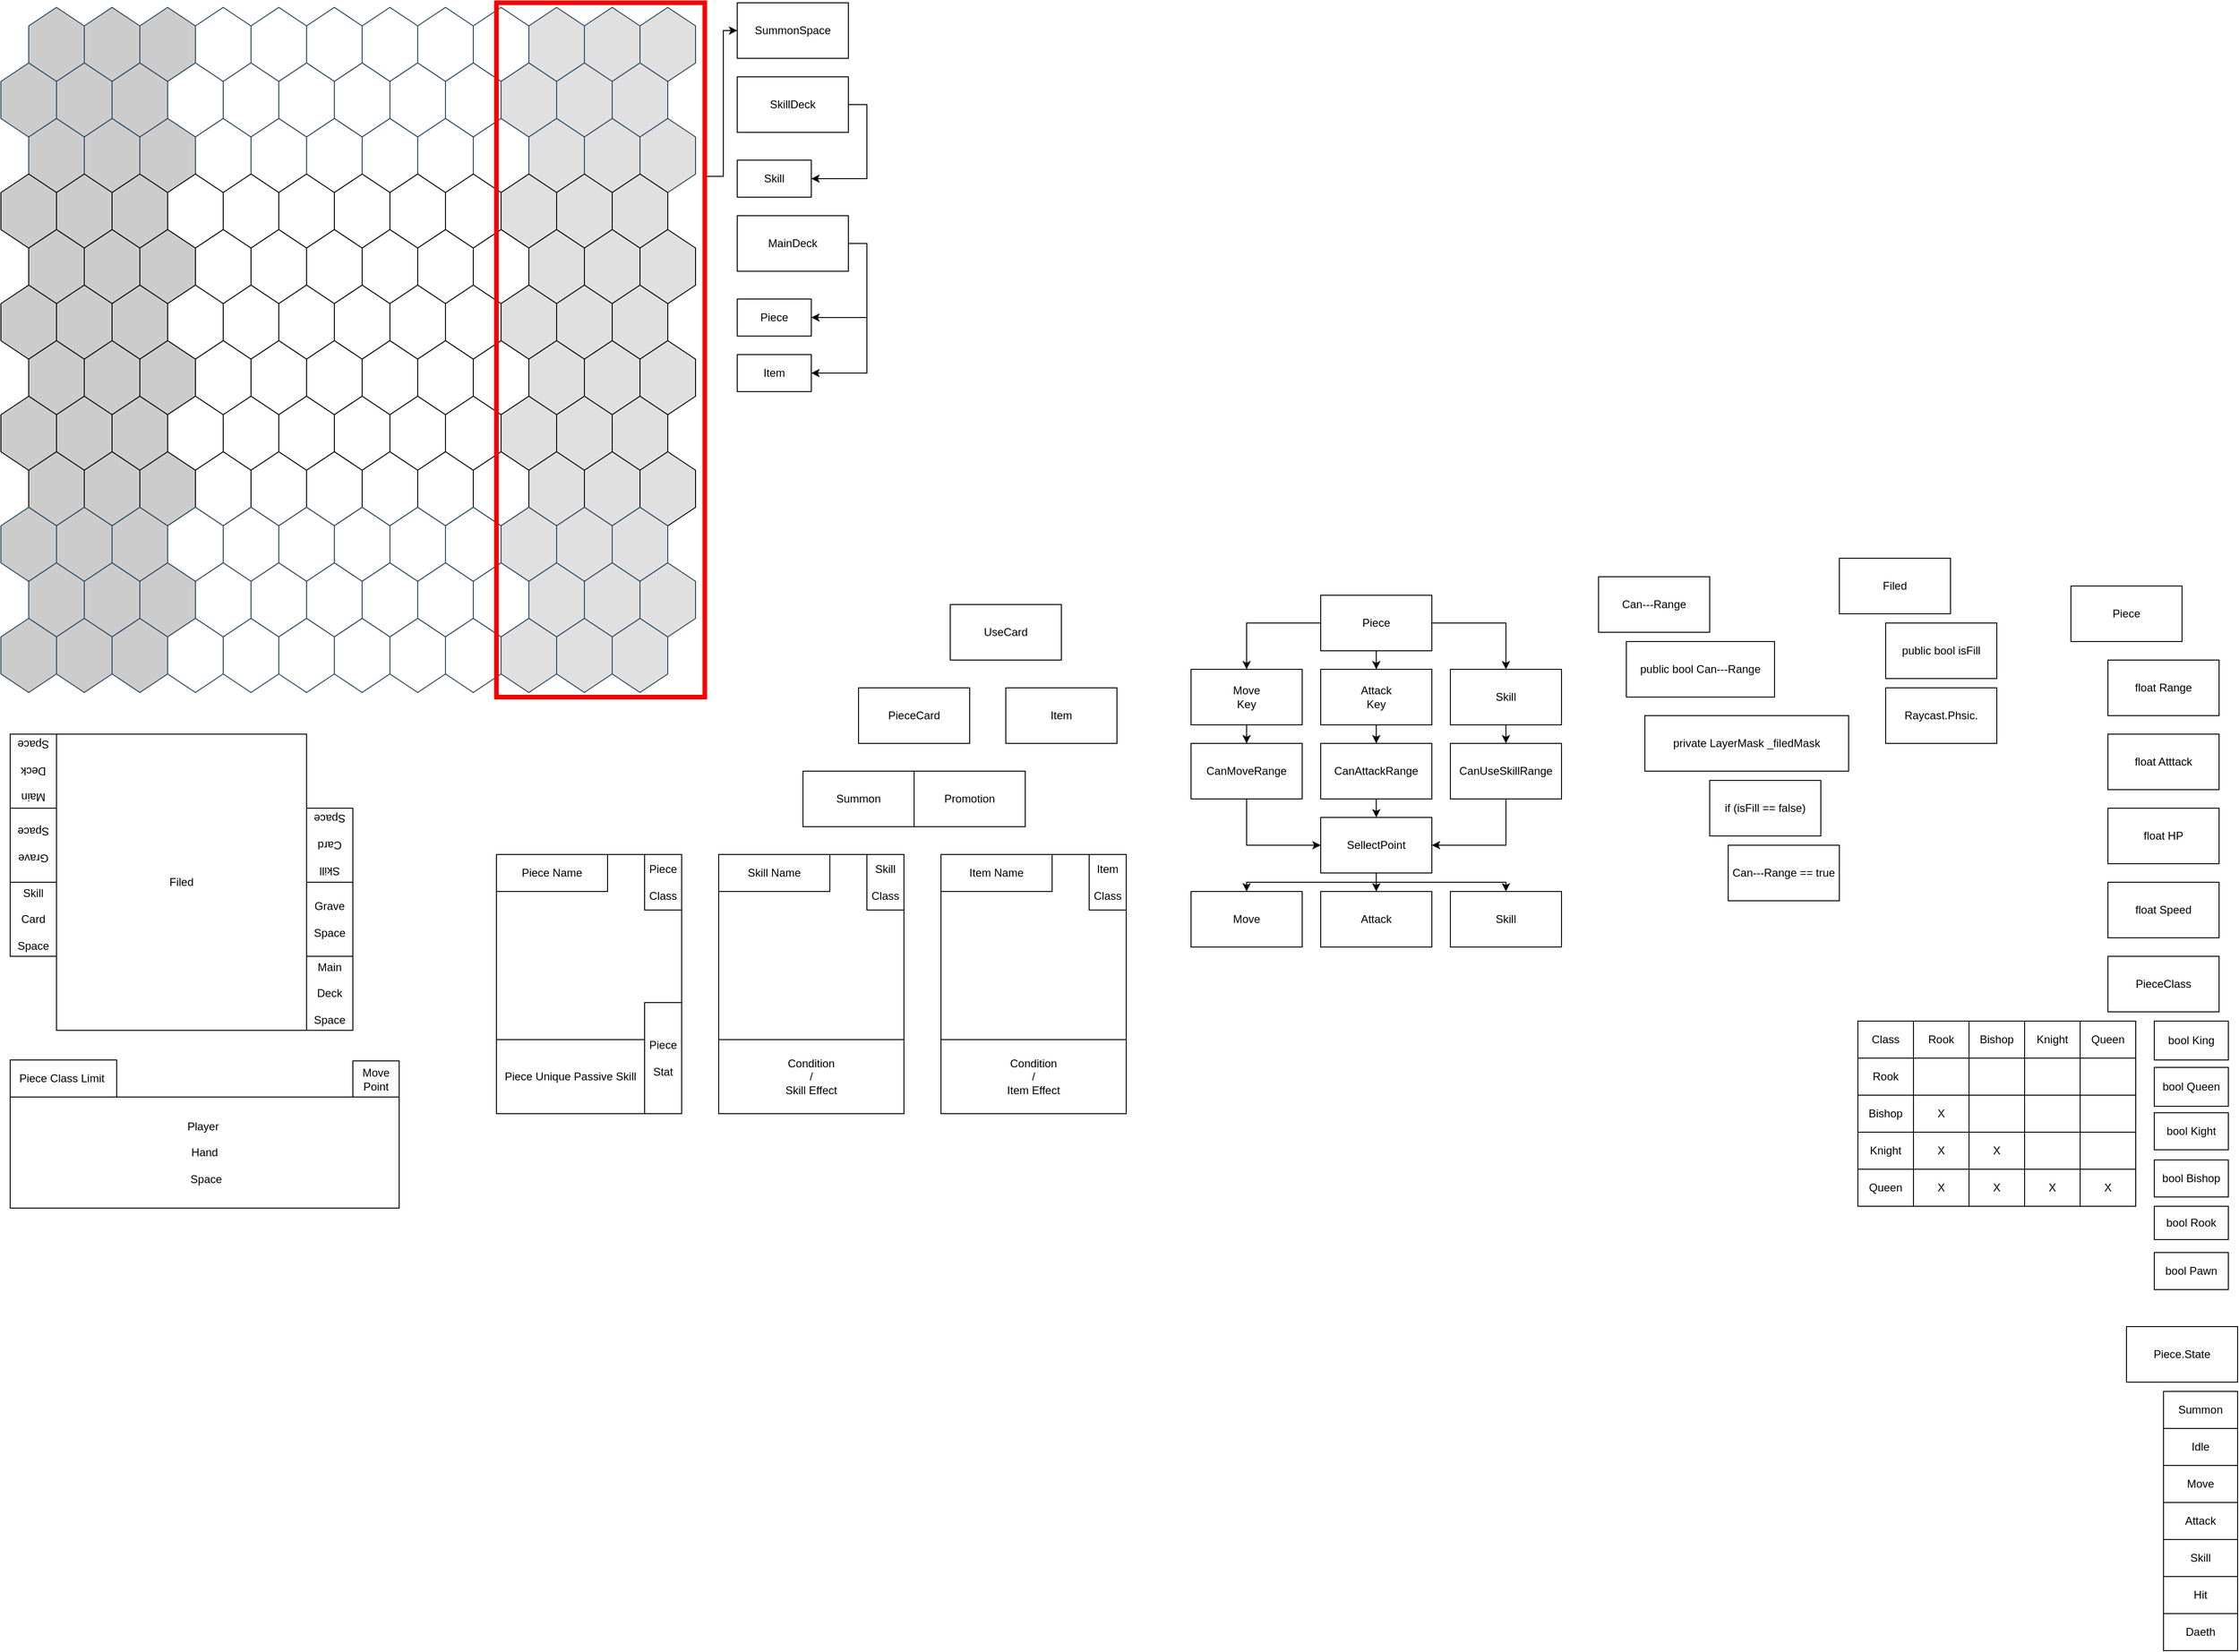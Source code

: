 <mxfile version="22.0.4" type="device">
  <diagram name="페이지-1" id="hdjbhopYSdk3RlSoOf6J">
    <mxGraphModel dx="1969" dy="2041" grid="1" gridSize="10" guides="1" tooltips="1" connect="1" arrows="1" fold="1" page="1" pageScale="1" pageWidth="827" pageHeight="1169" math="0" shadow="0">
      <root>
        <mxCell id="0" />
        <mxCell id="1" parent="0" />
        <mxCell id="jk9RJbKhzx2J6C2vbVzu-29" value="" style="shape=hexagon;perimeter=hexagonPerimeter2;whiteSpace=wrap;html=1;fixedSize=1;fillColor=#E0E0E0;strokeColor=#23445d;rotation=90;" parent="1" vertex="1">
          <mxGeometry x="685" y="15" width="80" height="60" as="geometry" />
        </mxCell>
        <mxCell id="jk9RJbKhzx2J6C2vbVzu-30" value="" style="shape=hexagon;perimeter=hexagonPerimeter2;whiteSpace=wrap;html=1;fixedSize=1;fillColor=#E0E0E0;strokeColor=#23445d;rotation=90;" parent="1" vertex="1">
          <mxGeometry x="625" y="15" width="80" height="60" as="geometry" />
        </mxCell>
        <mxCell id="jk9RJbKhzx2J6C2vbVzu-31" value="" style="shape=hexagon;perimeter=hexagonPerimeter2;whiteSpace=wrap;html=1;fixedSize=1;fillColor=#E0E0E0;strokeColor=#23445d;rotation=90;" parent="1" vertex="1">
          <mxGeometry x="565" y="15" width="80" height="60" as="geometry" />
        </mxCell>
        <mxCell id="jk9RJbKhzx2J6C2vbVzu-32" value="" style="shape=hexagon;perimeter=hexagonPerimeter2;whiteSpace=wrap;html=1;fixedSize=1;fillColor=#FFFFFF;strokeColor=#23445d;rotation=90;" parent="1" vertex="1">
          <mxGeometry x="505" y="15" width="80" height="60" as="geometry" />
        </mxCell>
        <mxCell id="jk9RJbKhzx2J6C2vbVzu-33" value="" style="shape=hexagon;perimeter=hexagonPerimeter2;whiteSpace=wrap;html=1;fixedSize=1;fillColor=#FFFFFF;strokeColor=#23445d;rotation=90;" parent="1" vertex="1">
          <mxGeometry x="445" y="15" width="80" height="60" as="geometry" />
        </mxCell>
        <mxCell id="jk9RJbKhzx2J6C2vbVzu-34" value="" style="shape=hexagon;perimeter=hexagonPerimeter2;whiteSpace=wrap;html=1;fixedSize=1;fillColor=#FFFFFF;strokeColor=#23445d;rotation=90;" parent="1" vertex="1">
          <mxGeometry x="385" y="15" width="80" height="60" as="geometry" />
        </mxCell>
        <mxCell id="jk9RJbKhzx2J6C2vbVzu-35" value="" style="shape=hexagon;perimeter=hexagonPerimeter2;whiteSpace=wrap;html=1;fixedSize=1;fillColor=#FFFFFF;strokeColor=#23445d;rotation=90;" parent="1" vertex="1">
          <mxGeometry x="325" y="15" width="80" height="60" as="geometry" />
        </mxCell>
        <mxCell id="jk9RJbKhzx2J6C2vbVzu-36" value="" style="shape=hexagon;perimeter=hexagonPerimeter2;whiteSpace=wrap;html=1;fixedSize=1;fillColor=#FFFFFF;strokeColor=#23445d;rotation=90;" parent="1" vertex="1">
          <mxGeometry x="265" y="15" width="80" height="60" as="geometry" />
        </mxCell>
        <mxCell id="jk9RJbKhzx2J6C2vbVzu-37" value="" style="shape=hexagon;perimeter=hexagonPerimeter2;whiteSpace=wrap;html=1;fixedSize=1;fillColor=#FFFFFF;strokeColor=#23445d;rotation=90;" parent="1" vertex="1">
          <mxGeometry x="205" y="15" width="80" height="60" as="geometry" />
        </mxCell>
        <mxCell id="jk9RJbKhzx2J6C2vbVzu-38" value="" style="shape=hexagon;perimeter=hexagonPerimeter2;whiteSpace=wrap;html=1;fixedSize=1;fillColor=#CCCCCC;strokeColor=#23445d;rotation=90;" parent="1" vertex="1">
          <mxGeometry x="145" y="15" width="80" height="60" as="geometry" />
        </mxCell>
        <mxCell id="jk9RJbKhzx2J6C2vbVzu-39" value="" style="shape=hexagon;perimeter=hexagonPerimeter2;whiteSpace=wrap;html=1;fixedSize=1;fillColor=#CCCCCC;strokeColor=#23445d;rotation=90;" parent="1" vertex="1">
          <mxGeometry x="85" y="15" width="80" height="60" as="geometry" />
        </mxCell>
        <mxCell id="jk9RJbKhzx2J6C2vbVzu-40" value="" style="shape=hexagon;perimeter=hexagonPerimeter2;whiteSpace=wrap;html=1;fixedSize=1;fillColor=#CCCCCC;strokeColor=#23445d;rotation=90;" parent="1" vertex="1">
          <mxGeometry x="25" y="15" width="80" height="60" as="geometry" />
        </mxCell>
        <mxCell id="jk9RJbKhzx2J6C2vbVzu-41" value="" style="shape=hexagon;perimeter=hexagonPerimeter2;whiteSpace=wrap;html=1;fixedSize=1;fillColor=#E0E0E0;strokeColor=#23445d;rotation=90;" parent="1" vertex="1">
          <mxGeometry x="655" y="75" width="80" height="60" as="geometry" />
        </mxCell>
        <mxCell id="jk9RJbKhzx2J6C2vbVzu-42" value="" style="shape=hexagon;perimeter=hexagonPerimeter2;whiteSpace=wrap;html=1;fixedSize=1;fillColor=#E0E0E0;strokeColor=#23445d;rotation=90;" parent="1" vertex="1">
          <mxGeometry x="595" y="75" width="80" height="60" as="geometry" />
        </mxCell>
        <mxCell id="jk9RJbKhzx2J6C2vbVzu-43" value="" style="shape=hexagon;perimeter=hexagonPerimeter2;whiteSpace=wrap;html=1;fixedSize=1;fillColor=#E0E0E0;strokeColor=#23445d;rotation=90;" parent="1" vertex="1">
          <mxGeometry x="535" y="75" width="80" height="60" as="geometry" />
        </mxCell>
        <mxCell id="jk9RJbKhzx2J6C2vbVzu-44" value="" style="shape=hexagon;perimeter=hexagonPerimeter2;whiteSpace=wrap;html=1;fixedSize=1;fillColor=#FFFFFF;strokeColor=#23445d;rotation=90;" parent="1" vertex="1">
          <mxGeometry x="475" y="75" width="80" height="60" as="geometry" />
        </mxCell>
        <mxCell id="jk9RJbKhzx2J6C2vbVzu-45" value="" style="shape=hexagon;perimeter=hexagonPerimeter2;whiteSpace=wrap;html=1;fixedSize=1;fillColor=#FFFFFF;strokeColor=#23445d;rotation=90;" parent="1" vertex="1">
          <mxGeometry x="415" y="75" width="80" height="60" as="geometry" />
        </mxCell>
        <mxCell id="jk9RJbKhzx2J6C2vbVzu-46" value="" style="shape=hexagon;perimeter=hexagonPerimeter2;whiteSpace=wrap;html=1;fixedSize=1;fillColor=#FFFFFF;strokeColor=#23445d;rotation=90;" parent="1" vertex="1">
          <mxGeometry x="355" y="75" width="80" height="60" as="geometry" />
        </mxCell>
        <mxCell id="jk9RJbKhzx2J6C2vbVzu-47" value="" style="shape=hexagon;perimeter=hexagonPerimeter2;whiteSpace=wrap;html=1;fixedSize=1;fillColor=#FFFFFF;strokeColor=#23445d;rotation=90;" parent="1" vertex="1">
          <mxGeometry x="295" y="75" width="80" height="60" as="geometry" />
        </mxCell>
        <mxCell id="jk9RJbKhzx2J6C2vbVzu-48" value="" style="shape=hexagon;perimeter=hexagonPerimeter2;whiteSpace=wrap;html=1;fixedSize=1;fillColor=#FFFFFF;strokeColor=#23445d;rotation=90;" parent="1" vertex="1">
          <mxGeometry x="235" y="75" width="80" height="60" as="geometry" />
        </mxCell>
        <mxCell id="jk9RJbKhzx2J6C2vbVzu-49" value="" style="shape=hexagon;perimeter=hexagonPerimeter2;whiteSpace=wrap;html=1;fixedSize=1;fillColor=#FFFFFF;strokeColor=#23445d;rotation=90;" parent="1" vertex="1">
          <mxGeometry x="175" y="75" width="80" height="60" as="geometry" />
        </mxCell>
        <mxCell id="jk9RJbKhzx2J6C2vbVzu-50" value="" style="shape=hexagon;perimeter=hexagonPerimeter2;whiteSpace=wrap;html=1;fixedSize=1;fillColor=#CCCCCC;strokeColor=#23445d;rotation=90;" parent="1" vertex="1">
          <mxGeometry x="115" y="75" width="80" height="60" as="geometry" />
        </mxCell>
        <mxCell id="jk9RJbKhzx2J6C2vbVzu-51" value="" style="shape=hexagon;perimeter=hexagonPerimeter2;whiteSpace=wrap;html=1;fixedSize=1;fillColor=#CCCCCC;strokeColor=#23445d;rotation=90;" parent="1" vertex="1">
          <mxGeometry x="55" y="75" width="80" height="60" as="geometry" />
        </mxCell>
        <mxCell id="jk9RJbKhzx2J6C2vbVzu-52" value="" style="shape=hexagon;perimeter=hexagonPerimeter2;whiteSpace=wrap;html=1;fixedSize=1;fillColor=#CCCCCC;strokeColor=#23445d;rotation=90;" parent="1" vertex="1">
          <mxGeometry x="-5" y="75" width="80" height="60" as="geometry" />
        </mxCell>
        <mxCell id="jk9RJbKhzx2J6C2vbVzu-77" value="" style="shape=hexagon;perimeter=hexagonPerimeter2;whiteSpace=wrap;html=1;fixedSize=1;fillColor=#E0E0E0;strokeColor=#23445d;rotation=90;" parent="1" vertex="1">
          <mxGeometry x="685" y="135" width="80" height="60" as="geometry" />
        </mxCell>
        <mxCell id="jk9RJbKhzx2J6C2vbVzu-78" value="" style="shape=hexagon;perimeter=hexagonPerimeter2;whiteSpace=wrap;html=1;fixedSize=1;fillColor=#E0E0E0;strokeColor=#23445d;rotation=90;" parent="1" vertex="1">
          <mxGeometry x="625" y="135" width="80" height="60" as="geometry" />
        </mxCell>
        <mxCell id="jk9RJbKhzx2J6C2vbVzu-79" value="" style="shape=hexagon;perimeter=hexagonPerimeter2;whiteSpace=wrap;html=1;fixedSize=1;fillColor=#E0E0E0;strokeColor=#23445d;rotation=90;" parent="1" vertex="1">
          <mxGeometry x="565" y="135" width="80" height="60" as="geometry" />
        </mxCell>
        <mxCell id="jk9RJbKhzx2J6C2vbVzu-80" value="" style="shape=hexagon;perimeter=hexagonPerimeter2;whiteSpace=wrap;html=1;fixedSize=1;fillColor=#FFFFFF;strokeColor=#23445d;rotation=90;" parent="1" vertex="1">
          <mxGeometry x="505" y="135" width="80" height="60" as="geometry" />
        </mxCell>
        <mxCell id="jk9RJbKhzx2J6C2vbVzu-81" value="" style="shape=hexagon;perimeter=hexagonPerimeter2;whiteSpace=wrap;html=1;fixedSize=1;fillColor=#FFFFFF;strokeColor=#23445d;rotation=90;" parent="1" vertex="1">
          <mxGeometry x="445" y="135" width="80" height="60" as="geometry" />
        </mxCell>
        <mxCell id="jk9RJbKhzx2J6C2vbVzu-82" value="" style="shape=hexagon;perimeter=hexagonPerimeter2;whiteSpace=wrap;html=1;fixedSize=1;fillColor=#FFFFFF;strokeColor=#23445d;rotation=90;" parent="1" vertex="1">
          <mxGeometry x="385" y="135" width="80" height="60" as="geometry" />
        </mxCell>
        <mxCell id="jk9RJbKhzx2J6C2vbVzu-83" value="" style="shape=hexagon;perimeter=hexagonPerimeter2;whiteSpace=wrap;html=1;fixedSize=1;fillColor=#FFFFFF;strokeColor=#23445d;rotation=90;" parent="1" vertex="1">
          <mxGeometry x="325" y="135" width="80" height="60" as="geometry" />
        </mxCell>
        <mxCell id="jk9RJbKhzx2J6C2vbVzu-84" value="" style="shape=hexagon;perimeter=hexagonPerimeter2;whiteSpace=wrap;html=1;fixedSize=1;fillColor=#FFFFFF;strokeColor=#23445d;rotation=90;" parent="1" vertex="1">
          <mxGeometry x="265" y="135" width="80" height="60" as="geometry" />
        </mxCell>
        <mxCell id="jk9RJbKhzx2J6C2vbVzu-85" value="" style="shape=hexagon;perimeter=hexagonPerimeter2;whiteSpace=wrap;html=1;fixedSize=1;fillColor=#FFFFFF;strokeColor=#23445d;rotation=90;" parent="1" vertex="1">
          <mxGeometry x="205" y="135" width="80" height="60" as="geometry" />
        </mxCell>
        <mxCell id="jk9RJbKhzx2J6C2vbVzu-86" value="" style="shape=hexagon;perimeter=hexagonPerimeter2;whiteSpace=wrap;html=1;fixedSize=1;fillColor=#CCCCCC;strokeColor=#23445d;rotation=90;" parent="1" vertex="1">
          <mxGeometry x="145" y="135" width="80" height="60" as="geometry" />
        </mxCell>
        <mxCell id="jk9RJbKhzx2J6C2vbVzu-87" value="" style="shape=hexagon;perimeter=hexagonPerimeter2;whiteSpace=wrap;html=1;fixedSize=1;fillColor=#CCCCCC;strokeColor=#23445d;rotation=90;" parent="1" vertex="1">
          <mxGeometry x="85" y="135" width="80" height="60" as="geometry" />
        </mxCell>
        <mxCell id="jk9RJbKhzx2J6C2vbVzu-88" value="" style="shape=hexagon;perimeter=hexagonPerimeter2;whiteSpace=wrap;html=1;fixedSize=1;fillColor=#CCCCCC;strokeColor=#23445d;rotation=90;" parent="1" vertex="1">
          <mxGeometry x="25" y="135" width="80" height="60" as="geometry" />
        </mxCell>
        <mxCell id="jk9RJbKhzx2J6C2vbVzu-89" value="" style="shape=hexagon;perimeter=hexagonPerimeter2;whiteSpace=wrap;html=1;fixedSize=1;fillColor=#E0E0E0;rotation=90;" parent="1" vertex="1">
          <mxGeometry x="655" y="195" width="80" height="60" as="geometry" />
        </mxCell>
        <mxCell id="jk9RJbKhzx2J6C2vbVzu-90" value="" style="shape=hexagon;perimeter=hexagonPerimeter2;whiteSpace=wrap;html=1;fixedSize=1;fillColor=#E0E0E0;rotation=90;" parent="1" vertex="1">
          <mxGeometry x="595" y="195" width="80" height="60" as="geometry" />
        </mxCell>
        <mxCell id="jk9RJbKhzx2J6C2vbVzu-91" value="" style="shape=hexagon;perimeter=hexagonPerimeter2;whiteSpace=wrap;html=1;fixedSize=1;fillColor=#E0E0E0;rotation=90;" parent="1" vertex="1">
          <mxGeometry x="535" y="195" width="80" height="60" as="geometry" />
        </mxCell>
        <mxCell id="jk9RJbKhzx2J6C2vbVzu-92" value="" style="shape=hexagon;perimeter=hexagonPerimeter2;whiteSpace=wrap;html=1;fixedSize=1;fillColor=#FFFFFF;rotation=90;" parent="1" vertex="1">
          <mxGeometry x="475" y="195" width="80" height="60" as="geometry" />
        </mxCell>
        <mxCell id="jk9RJbKhzx2J6C2vbVzu-93" value="" style="shape=hexagon;perimeter=hexagonPerimeter2;whiteSpace=wrap;html=1;fixedSize=1;fillColor=#FFFFFF;rotation=90;" parent="1" vertex="1">
          <mxGeometry x="415" y="195" width="80" height="60" as="geometry" />
        </mxCell>
        <mxCell id="jk9RJbKhzx2J6C2vbVzu-94" value="" style="shape=hexagon;perimeter=hexagonPerimeter2;whiteSpace=wrap;html=1;fixedSize=1;fillColor=#FFFFFF;rotation=90;" parent="1" vertex="1">
          <mxGeometry x="355" y="195" width="80" height="60" as="geometry" />
        </mxCell>
        <mxCell id="jk9RJbKhzx2J6C2vbVzu-95" value="" style="shape=hexagon;perimeter=hexagonPerimeter2;whiteSpace=wrap;html=1;fixedSize=1;fillColor=#FFFFFF;rotation=90;" parent="1" vertex="1">
          <mxGeometry x="295" y="195" width="80" height="60" as="geometry" />
        </mxCell>
        <mxCell id="jk9RJbKhzx2J6C2vbVzu-96" value="" style="shape=hexagon;perimeter=hexagonPerimeter2;whiteSpace=wrap;html=1;fixedSize=1;fillColor=#FFFFFF;rotation=90;" parent="1" vertex="1">
          <mxGeometry x="235" y="195" width="80" height="60" as="geometry" />
        </mxCell>
        <mxCell id="jk9RJbKhzx2J6C2vbVzu-97" value="" style="shape=hexagon;perimeter=hexagonPerimeter2;whiteSpace=wrap;html=1;fixedSize=1;fillColor=#FFFFFF;rotation=90;" parent="1" vertex="1">
          <mxGeometry x="175" y="195" width="80" height="60" as="geometry" />
        </mxCell>
        <mxCell id="jk9RJbKhzx2J6C2vbVzu-98" value="" style="shape=hexagon;perimeter=hexagonPerimeter2;whiteSpace=wrap;html=1;fixedSize=1;fillColor=#CCCCCC;rotation=90;" parent="1" vertex="1">
          <mxGeometry x="115" y="195" width="80" height="60" as="geometry" />
        </mxCell>
        <mxCell id="jk9RJbKhzx2J6C2vbVzu-99" value="" style="shape=hexagon;perimeter=hexagonPerimeter2;whiteSpace=wrap;html=1;fixedSize=1;fillColor=#CCCCCC;rotation=90;" parent="1" vertex="1">
          <mxGeometry x="55" y="195" width="80" height="60" as="geometry" />
        </mxCell>
        <mxCell id="jk9RJbKhzx2J6C2vbVzu-100" value="" style="shape=hexagon;perimeter=hexagonPerimeter2;whiteSpace=wrap;html=1;fixedSize=1;fillColor=#CCCCCC;rotation=90;" parent="1" vertex="1">
          <mxGeometry x="-5" y="195" width="80" height="60" as="geometry" />
        </mxCell>
        <mxCell id="jk9RJbKhzx2J6C2vbVzu-101" value="" style="shape=hexagon;perimeter=hexagonPerimeter2;whiteSpace=wrap;html=1;fixedSize=1;fillColor=#E0E0E0;rotation=90;" parent="1" vertex="1">
          <mxGeometry x="685" y="255" width="80" height="60" as="geometry" />
        </mxCell>
        <mxCell id="jk9RJbKhzx2J6C2vbVzu-102" value="" style="shape=hexagon;perimeter=hexagonPerimeter2;whiteSpace=wrap;html=1;fixedSize=1;fillColor=#E0E0E0;rotation=90;" parent="1" vertex="1">
          <mxGeometry x="625" y="255" width="80" height="60" as="geometry" />
        </mxCell>
        <mxCell id="jk9RJbKhzx2J6C2vbVzu-103" value="" style="shape=hexagon;perimeter=hexagonPerimeter2;whiteSpace=wrap;html=1;fixedSize=1;fillColor=#E0E0E0;rotation=90;" parent="1" vertex="1">
          <mxGeometry x="565" y="255" width="80" height="60" as="geometry" />
        </mxCell>
        <mxCell id="jk9RJbKhzx2J6C2vbVzu-104" value="" style="shape=hexagon;perimeter=hexagonPerimeter2;whiteSpace=wrap;html=1;fixedSize=1;fillColor=#FFFFFF;rotation=90;" parent="1" vertex="1">
          <mxGeometry x="505" y="255" width="80" height="60" as="geometry" />
        </mxCell>
        <mxCell id="jk9RJbKhzx2J6C2vbVzu-105" value="" style="shape=hexagon;perimeter=hexagonPerimeter2;whiteSpace=wrap;html=1;fixedSize=1;fillColor=#FFFFFF;rotation=90;" parent="1" vertex="1">
          <mxGeometry x="445" y="255" width="80" height="60" as="geometry" />
        </mxCell>
        <mxCell id="jk9RJbKhzx2J6C2vbVzu-106" value="" style="shape=hexagon;perimeter=hexagonPerimeter2;whiteSpace=wrap;html=1;fixedSize=1;fillColor=#FFFFFF;rotation=90;" parent="1" vertex="1">
          <mxGeometry x="385" y="255" width="80" height="60" as="geometry" />
        </mxCell>
        <mxCell id="jk9RJbKhzx2J6C2vbVzu-107" value="" style="shape=hexagon;perimeter=hexagonPerimeter2;whiteSpace=wrap;html=1;fixedSize=1;fillColor=#FFFFFF;rotation=90;" parent="1" vertex="1">
          <mxGeometry x="325" y="255" width="80" height="60" as="geometry" />
        </mxCell>
        <mxCell id="jk9RJbKhzx2J6C2vbVzu-108" value="" style="shape=hexagon;perimeter=hexagonPerimeter2;whiteSpace=wrap;html=1;fixedSize=1;fillColor=#FFFFFF;rotation=90;" parent="1" vertex="1">
          <mxGeometry x="265" y="255" width="80" height="60" as="geometry" />
        </mxCell>
        <mxCell id="jk9RJbKhzx2J6C2vbVzu-109" value="" style="shape=hexagon;perimeter=hexagonPerimeter2;whiteSpace=wrap;html=1;fixedSize=1;fillColor=#FFFFFF;rotation=90;" parent="1" vertex="1">
          <mxGeometry x="205" y="255" width="80" height="60" as="geometry" />
        </mxCell>
        <mxCell id="jk9RJbKhzx2J6C2vbVzu-110" value="" style="shape=hexagon;perimeter=hexagonPerimeter2;whiteSpace=wrap;html=1;fixedSize=1;fillColor=#CCCCCC;rotation=90;" parent="1" vertex="1">
          <mxGeometry x="145" y="255" width="80" height="60" as="geometry" />
        </mxCell>
        <mxCell id="jk9RJbKhzx2J6C2vbVzu-111" value="" style="shape=hexagon;perimeter=hexagonPerimeter2;whiteSpace=wrap;html=1;fixedSize=1;fillColor=#CCCCCC;rotation=90;" parent="1" vertex="1">
          <mxGeometry x="85" y="255" width="80" height="60" as="geometry" />
        </mxCell>
        <mxCell id="jk9RJbKhzx2J6C2vbVzu-112" value="" style="shape=hexagon;perimeter=hexagonPerimeter2;whiteSpace=wrap;html=1;fixedSize=1;fillColor=#CCCCCC;rotation=90;" parent="1" vertex="1">
          <mxGeometry x="25" y="255" width="80" height="60" as="geometry" />
        </mxCell>
        <mxCell id="jk9RJbKhzx2J6C2vbVzu-113" value="" style="shape=hexagon;perimeter=hexagonPerimeter2;whiteSpace=wrap;html=1;fixedSize=1;fillColor=#E0E0E0;rotation=90;" parent="1" vertex="1">
          <mxGeometry x="655" y="315" width="80" height="60" as="geometry" />
        </mxCell>
        <mxCell id="jk9RJbKhzx2J6C2vbVzu-114" value="" style="shape=hexagon;perimeter=hexagonPerimeter2;whiteSpace=wrap;html=1;fixedSize=1;fillColor=#E0E0E0;rotation=90;" parent="1" vertex="1">
          <mxGeometry x="595" y="315" width="80" height="60" as="geometry" />
        </mxCell>
        <mxCell id="jk9RJbKhzx2J6C2vbVzu-115" value="" style="shape=hexagon;perimeter=hexagonPerimeter2;whiteSpace=wrap;html=1;fixedSize=1;fillColor=#E0E0E0;rotation=90;" parent="1" vertex="1">
          <mxGeometry x="535" y="315" width="80" height="60" as="geometry" />
        </mxCell>
        <mxCell id="jk9RJbKhzx2J6C2vbVzu-116" value="" style="shape=hexagon;perimeter=hexagonPerimeter2;whiteSpace=wrap;html=1;fixedSize=1;fillColor=#FFFFFF;rotation=90;" parent="1" vertex="1">
          <mxGeometry x="475" y="315" width="80" height="60" as="geometry" />
        </mxCell>
        <mxCell id="jk9RJbKhzx2J6C2vbVzu-117" value="" style="shape=hexagon;perimeter=hexagonPerimeter2;whiteSpace=wrap;html=1;fixedSize=1;fillColor=#FFFFFF;rotation=90;" parent="1" vertex="1">
          <mxGeometry x="415" y="315" width="80" height="60" as="geometry" />
        </mxCell>
        <mxCell id="jk9RJbKhzx2J6C2vbVzu-118" value="" style="shape=hexagon;perimeter=hexagonPerimeter2;whiteSpace=wrap;html=1;fixedSize=1;fillColor=#FFFFFF;rotation=90;" parent="1" vertex="1">
          <mxGeometry x="355" y="315" width="80" height="60" as="geometry" />
        </mxCell>
        <mxCell id="jk9RJbKhzx2J6C2vbVzu-119" value="" style="shape=hexagon;perimeter=hexagonPerimeter2;whiteSpace=wrap;html=1;fixedSize=1;fillColor=#FFFFFF;rotation=90;" parent="1" vertex="1">
          <mxGeometry x="295" y="315" width="80" height="60" as="geometry" />
        </mxCell>
        <mxCell id="jk9RJbKhzx2J6C2vbVzu-120" value="" style="shape=hexagon;perimeter=hexagonPerimeter2;whiteSpace=wrap;html=1;fixedSize=1;fillColor=#FFFFFF;rotation=90;" parent="1" vertex="1">
          <mxGeometry x="235" y="315" width="80" height="60" as="geometry" />
        </mxCell>
        <mxCell id="jk9RJbKhzx2J6C2vbVzu-121" value="" style="shape=hexagon;perimeter=hexagonPerimeter2;whiteSpace=wrap;html=1;fixedSize=1;fillColor=#FFFFFF;rotation=90;" parent="1" vertex="1">
          <mxGeometry x="175" y="315" width="80" height="60" as="geometry" />
        </mxCell>
        <mxCell id="jk9RJbKhzx2J6C2vbVzu-122" value="" style="shape=hexagon;perimeter=hexagonPerimeter2;whiteSpace=wrap;html=1;fixedSize=1;fillColor=#CCCCCC;rotation=90;" parent="1" vertex="1">
          <mxGeometry x="115" y="315" width="80" height="60" as="geometry" />
        </mxCell>
        <mxCell id="jk9RJbKhzx2J6C2vbVzu-123" value="" style="shape=hexagon;perimeter=hexagonPerimeter2;whiteSpace=wrap;html=1;fixedSize=1;fillColor=#CCCCCC;rotation=90;" parent="1" vertex="1">
          <mxGeometry x="55" y="315" width="80" height="60" as="geometry" />
        </mxCell>
        <mxCell id="jk9RJbKhzx2J6C2vbVzu-124" value="" style="shape=hexagon;perimeter=hexagonPerimeter2;whiteSpace=wrap;html=1;fixedSize=1;fillColor=#CCCCCC;rotation=90;" parent="1" vertex="1">
          <mxGeometry x="-5" y="315" width="80" height="60" as="geometry" />
        </mxCell>
        <mxCell id="jk9RJbKhzx2J6C2vbVzu-125" value="" style="shape=hexagon;perimeter=hexagonPerimeter2;whiteSpace=wrap;html=1;fixedSize=1;fillColor=#E0E0E0;rotation=90;" parent="1" vertex="1">
          <mxGeometry x="685" y="375" width="80" height="60" as="geometry" />
        </mxCell>
        <mxCell id="jk9RJbKhzx2J6C2vbVzu-126" value="" style="shape=hexagon;perimeter=hexagonPerimeter2;whiteSpace=wrap;html=1;fixedSize=1;fillColor=#E0E0E0;rotation=90;" parent="1" vertex="1">
          <mxGeometry x="625" y="375" width="80" height="60" as="geometry" />
        </mxCell>
        <mxCell id="jk9RJbKhzx2J6C2vbVzu-127" value="" style="shape=hexagon;perimeter=hexagonPerimeter2;whiteSpace=wrap;html=1;fixedSize=1;fillColor=#E0E0E0;rotation=90;" parent="1" vertex="1">
          <mxGeometry x="565" y="375" width="80" height="60" as="geometry" />
        </mxCell>
        <mxCell id="jk9RJbKhzx2J6C2vbVzu-128" value="" style="shape=hexagon;perimeter=hexagonPerimeter2;whiteSpace=wrap;html=1;fixedSize=1;fillColor=#FFFFFF;rotation=90;" parent="1" vertex="1">
          <mxGeometry x="505" y="375" width="80" height="60" as="geometry" />
        </mxCell>
        <mxCell id="jk9RJbKhzx2J6C2vbVzu-129" value="" style="shape=hexagon;perimeter=hexagonPerimeter2;whiteSpace=wrap;html=1;fixedSize=1;fillColor=#FFFFFF;rotation=90;" parent="1" vertex="1">
          <mxGeometry x="445" y="375" width="80" height="60" as="geometry" />
        </mxCell>
        <mxCell id="jk9RJbKhzx2J6C2vbVzu-130" value="" style="shape=hexagon;perimeter=hexagonPerimeter2;whiteSpace=wrap;html=1;fixedSize=1;fillColor=#FFFFFF;rotation=90;" parent="1" vertex="1">
          <mxGeometry x="385" y="375" width="80" height="60" as="geometry" />
        </mxCell>
        <mxCell id="jk9RJbKhzx2J6C2vbVzu-131" value="" style="shape=hexagon;perimeter=hexagonPerimeter2;whiteSpace=wrap;html=1;fixedSize=1;fillColor=#FFFFFF;rotation=90;" parent="1" vertex="1">
          <mxGeometry x="325" y="375" width="80" height="60" as="geometry" />
        </mxCell>
        <mxCell id="jk9RJbKhzx2J6C2vbVzu-132" value="" style="shape=hexagon;perimeter=hexagonPerimeter2;whiteSpace=wrap;html=1;fixedSize=1;fillColor=#FFFFFF;rotation=90;" parent="1" vertex="1">
          <mxGeometry x="265" y="375" width="80" height="60" as="geometry" />
        </mxCell>
        <mxCell id="jk9RJbKhzx2J6C2vbVzu-133" value="" style="shape=hexagon;perimeter=hexagonPerimeter2;whiteSpace=wrap;html=1;fixedSize=1;fillColor=#FFFFFF;rotation=90;" parent="1" vertex="1">
          <mxGeometry x="205" y="375" width="80" height="60" as="geometry" />
        </mxCell>
        <mxCell id="jk9RJbKhzx2J6C2vbVzu-134" value="" style="shape=hexagon;perimeter=hexagonPerimeter2;whiteSpace=wrap;html=1;fixedSize=1;fillColor=#CCCCCC;rotation=90;" parent="1" vertex="1">
          <mxGeometry x="145" y="375" width="80" height="60" as="geometry" />
        </mxCell>
        <mxCell id="jk9RJbKhzx2J6C2vbVzu-135" value="" style="shape=hexagon;perimeter=hexagonPerimeter2;whiteSpace=wrap;html=1;fixedSize=1;fillColor=#CCCCCC;rotation=90;" parent="1" vertex="1">
          <mxGeometry x="85" y="375" width="80" height="60" as="geometry" />
        </mxCell>
        <mxCell id="jk9RJbKhzx2J6C2vbVzu-136" value="" style="shape=hexagon;perimeter=hexagonPerimeter2;whiteSpace=wrap;html=1;fixedSize=1;fillColor=#CCCCCC;rotation=90;" parent="1" vertex="1">
          <mxGeometry x="25" y="375" width="80" height="60" as="geometry" />
        </mxCell>
        <mxCell id="jk9RJbKhzx2J6C2vbVzu-137" value="" style="shape=hexagon;perimeter=hexagonPerimeter2;whiteSpace=wrap;html=1;fixedSize=1;fillColor=#E0E0E0;rotation=90;" parent="1" vertex="1">
          <mxGeometry x="655" y="435" width="80" height="60" as="geometry" />
        </mxCell>
        <mxCell id="jk9RJbKhzx2J6C2vbVzu-138" value="" style="shape=hexagon;perimeter=hexagonPerimeter2;whiteSpace=wrap;html=1;fixedSize=1;fillColor=#E0E0E0;rotation=90;" parent="1" vertex="1">
          <mxGeometry x="595" y="435" width="80" height="60" as="geometry" />
        </mxCell>
        <mxCell id="jk9RJbKhzx2J6C2vbVzu-139" value="" style="shape=hexagon;perimeter=hexagonPerimeter2;whiteSpace=wrap;html=1;fixedSize=1;fillColor=#E0E0E0;rotation=90;" parent="1" vertex="1">
          <mxGeometry x="535" y="435" width="80" height="60" as="geometry" />
        </mxCell>
        <mxCell id="jk9RJbKhzx2J6C2vbVzu-140" value="" style="shape=hexagon;perimeter=hexagonPerimeter2;whiteSpace=wrap;html=1;fixedSize=1;fillColor=#FFFFFF;rotation=90;" parent="1" vertex="1">
          <mxGeometry x="475" y="435" width="80" height="60" as="geometry" />
        </mxCell>
        <mxCell id="jk9RJbKhzx2J6C2vbVzu-141" value="" style="shape=hexagon;perimeter=hexagonPerimeter2;whiteSpace=wrap;html=1;fixedSize=1;fillColor=#FFFFFF;rotation=90;" parent="1" vertex="1">
          <mxGeometry x="415" y="435" width="80" height="60" as="geometry" />
        </mxCell>
        <mxCell id="jk9RJbKhzx2J6C2vbVzu-142" value="" style="shape=hexagon;perimeter=hexagonPerimeter2;whiteSpace=wrap;html=1;fixedSize=1;fillColor=#FFFFFF;rotation=90;" parent="1" vertex="1">
          <mxGeometry x="355" y="435" width="80" height="60" as="geometry" />
        </mxCell>
        <mxCell id="jk9RJbKhzx2J6C2vbVzu-143" value="" style="shape=hexagon;perimeter=hexagonPerimeter2;whiteSpace=wrap;html=1;fixedSize=1;fillColor=#FFFFFF;rotation=90;" parent="1" vertex="1">
          <mxGeometry x="295" y="435" width="80" height="60" as="geometry" />
        </mxCell>
        <mxCell id="jk9RJbKhzx2J6C2vbVzu-144" value="" style="shape=hexagon;perimeter=hexagonPerimeter2;whiteSpace=wrap;html=1;fixedSize=1;fillColor=#FFFFFF;rotation=90;" parent="1" vertex="1">
          <mxGeometry x="235" y="435" width="80" height="60" as="geometry" />
        </mxCell>
        <mxCell id="jk9RJbKhzx2J6C2vbVzu-145" value="" style="shape=hexagon;perimeter=hexagonPerimeter2;whiteSpace=wrap;html=1;fixedSize=1;fillColor=#FFFFFF;rotation=90;" parent="1" vertex="1">
          <mxGeometry x="175" y="435" width="80" height="60" as="geometry" />
        </mxCell>
        <mxCell id="jk9RJbKhzx2J6C2vbVzu-146" value="" style="shape=hexagon;perimeter=hexagonPerimeter2;whiteSpace=wrap;html=1;fixedSize=1;fillColor=#CCCCCC;rotation=90;" parent="1" vertex="1">
          <mxGeometry x="115" y="435" width="80" height="60" as="geometry" />
        </mxCell>
        <mxCell id="jk9RJbKhzx2J6C2vbVzu-147" value="" style="shape=hexagon;perimeter=hexagonPerimeter2;whiteSpace=wrap;html=1;fixedSize=1;fillColor=#CCCCCC;rotation=90;" parent="1" vertex="1">
          <mxGeometry x="55" y="435" width="80" height="60" as="geometry" />
        </mxCell>
        <mxCell id="jk9RJbKhzx2J6C2vbVzu-148" value="" style="shape=hexagon;perimeter=hexagonPerimeter2;whiteSpace=wrap;html=1;fixedSize=1;fillColor=#CCCCCC;rotation=90;" parent="1" vertex="1">
          <mxGeometry x="-5" y="435" width="80" height="60" as="geometry" />
        </mxCell>
        <mxCell id="jk9RJbKhzx2J6C2vbVzu-149" value="" style="shape=hexagon;perimeter=hexagonPerimeter2;whiteSpace=wrap;html=1;fixedSize=1;fillColor=#E0E0E0;rotation=90;" parent="1" vertex="1">
          <mxGeometry x="685" y="495" width="80" height="60" as="geometry" />
        </mxCell>
        <mxCell id="jk9RJbKhzx2J6C2vbVzu-150" value="" style="shape=hexagon;perimeter=hexagonPerimeter2;whiteSpace=wrap;html=1;fixedSize=1;fillColor=#E0E0E0;rotation=90;" parent="1" vertex="1">
          <mxGeometry x="625" y="495" width="80" height="60" as="geometry" />
        </mxCell>
        <mxCell id="jk9RJbKhzx2J6C2vbVzu-151" value="" style="shape=hexagon;perimeter=hexagonPerimeter2;whiteSpace=wrap;html=1;fixedSize=1;fillColor=#E0E0E0;rotation=90;" parent="1" vertex="1">
          <mxGeometry x="565" y="495" width="80" height="60" as="geometry" />
        </mxCell>
        <mxCell id="jk9RJbKhzx2J6C2vbVzu-152" value="" style="shape=hexagon;perimeter=hexagonPerimeter2;whiteSpace=wrap;html=1;fixedSize=1;fillColor=#FFFFFF;rotation=90;" parent="1" vertex="1">
          <mxGeometry x="505" y="495" width="80" height="60" as="geometry" />
        </mxCell>
        <mxCell id="jk9RJbKhzx2J6C2vbVzu-153" value="" style="shape=hexagon;perimeter=hexagonPerimeter2;whiteSpace=wrap;html=1;fixedSize=1;fillColor=#FFFFFF;rotation=90;" parent="1" vertex="1">
          <mxGeometry x="445" y="495" width="80" height="60" as="geometry" />
        </mxCell>
        <mxCell id="jk9RJbKhzx2J6C2vbVzu-154" value="" style="shape=hexagon;perimeter=hexagonPerimeter2;whiteSpace=wrap;html=1;fixedSize=1;fillColor=#FFFFFF;rotation=90;" parent="1" vertex="1">
          <mxGeometry x="385" y="495" width="80" height="60" as="geometry" />
        </mxCell>
        <mxCell id="jk9RJbKhzx2J6C2vbVzu-155" value="" style="shape=hexagon;perimeter=hexagonPerimeter2;whiteSpace=wrap;html=1;fixedSize=1;fillColor=#FFFFFF;rotation=90;" parent="1" vertex="1">
          <mxGeometry x="325" y="495" width="80" height="60" as="geometry" />
        </mxCell>
        <mxCell id="jk9RJbKhzx2J6C2vbVzu-156" value="" style="shape=hexagon;perimeter=hexagonPerimeter2;whiteSpace=wrap;html=1;fixedSize=1;fillColor=#FFFFFF;rotation=90;" parent="1" vertex="1">
          <mxGeometry x="265" y="495" width="80" height="60" as="geometry" />
        </mxCell>
        <mxCell id="jk9RJbKhzx2J6C2vbVzu-157" value="" style="shape=hexagon;perimeter=hexagonPerimeter2;whiteSpace=wrap;html=1;fixedSize=1;fillColor=#FFFFFF;rotation=90;" parent="1" vertex="1">
          <mxGeometry x="205" y="495" width="80" height="60" as="geometry" />
        </mxCell>
        <mxCell id="jk9RJbKhzx2J6C2vbVzu-158" value="" style="shape=hexagon;perimeter=hexagonPerimeter2;whiteSpace=wrap;html=1;fixedSize=1;fillColor=#CCCCCC;rotation=90;" parent="1" vertex="1">
          <mxGeometry x="145" y="495" width="80" height="60" as="geometry" />
        </mxCell>
        <mxCell id="jk9RJbKhzx2J6C2vbVzu-159" value="" style="shape=hexagon;perimeter=hexagonPerimeter2;whiteSpace=wrap;html=1;fixedSize=1;fillColor=#CCCCCC;rotation=90;" parent="1" vertex="1">
          <mxGeometry x="85" y="495" width="80" height="60" as="geometry" />
        </mxCell>
        <mxCell id="jk9RJbKhzx2J6C2vbVzu-160" value="" style="shape=hexagon;perimeter=hexagonPerimeter2;whiteSpace=wrap;html=1;fixedSize=1;fillColor=#CCCCCC;rotation=90;" parent="1" vertex="1">
          <mxGeometry x="25" y="495" width="80" height="60" as="geometry" />
        </mxCell>
        <mxCell id="jk9RJbKhzx2J6C2vbVzu-161" value="" style="shape=hexagon;perimeter=hexagonPerimeter2;whiteSpace=wrap;html=1;fixedSize=1;fillColor=#E0E0E0;strokeColor=#23445d;rotation=90;" parent="1" vertex="1">
          <mxGeometry x="655" y="555" width="80" height="60" as="geometry" />
        </mxCell>
        <mxCell id="jk9RJbKhzx2J6C2vbVzu-162" value="" style="shape=hexagon;perimeter=hexagonPerimeter2;whiteSpace=wrap;html=1;fixedSize=1;fillColor=#E0E0E0;strokeColor=#23445d;rotation=90;" parent="1" vertex="1">
          <mxGeometry x="595" y="555" width="80" height="60" as="geometry" />
        </mxCell>
        <mxCell id="jk9RJbKhzx2J6C2vbVzu-163" value="" style="shape=hexagon;perimeter=hexagonPerimeter2;whiteSpace=wrap;html=1;fixedSize=1;fillColor=#E0E0E0;strokeColor=#23445d;rotation=90;" parent="1" vertex="1">
          <mxGeometry x="535" y="555" width="80" height="60" as="geometry" />
        </mxCell>
        <mxCell id="jk9RJbKhzx2J6C2vbVzu-164" value="" style="shape=hexagon;perimeter=hexagonPerimeter2;whiteSpace=wrap;html=1;fixedSize=1;fillColor=#FFFFFF;strokeColor=#23445d;rotation=90;" parent="1" vertex="1">
          <mxGeometry x="475" y="555" width="80" height="60" as="geometry" />
        </mxCell>
        <mxCell id="jk9RJbKhzx2J6C2vbVzu-165" value="" style="shape=hexagon;perimeter=hexagonPerimeter2;whiteSpace=wrap;html=1;fixedSize=1;fillColor=#FFFFFF;strokeColor=#23445d;rotation=90;" parent="1" vertex="1">
          <mxGeometry x="415" y="555" width="80" height="60" as="geometry" />
        </mxCell>
        <mxCell id="jk9RJbKhzx2J6C2vbVzu-166" value="" style="shape=hexagon;perimeter=hexagonPerimeter2;whiteSpace=wrap;html=1;fixedSize=1;fillColor=#FFFFFF;strokeColor=#23445d;rotation=90;" parent="1" vertex="1">
          <mxGeometry x="355" y="555" width="80" height="60" as="geometry" />
        </mxCell>
        <mxCell id="jk9RJbKhzx2J6C2vbVzu-167" value="" style="shape=hexagon;perimeter=hexagonPerimeter2;whiteSpace=wrap;html=1;fixedSize=1;fillColor=#FFFFFF;strokeColor=#23445d;rotation=90;" parent="1" vertex="1">
          <mxGeometry x="295" y="555" width="80" height="60" as="geometry" />
        </mxCell>
        <mxCell id="jk9RJbKhzx2J6C2vbVzu-168" value="" style="shape=hexagon;perimeter=hexagonPerimeter2;whiteSpace=wrap;html=1;fixedSize=1;fillColor=#FFFFFF;strokeColor=#23445d;rotation=90;" parent="1" vertex="1">
          <mxGeometry x="235" y="555" width="80" height="60" as="geometry" />
        </mxCell>
        <mxCell id="jk9RJbKhzx2J6C2vbVzu-169" value="" style="shape=hexagon;perimeter=hexagonPerimeter2;whiteSpace=wrap;html=1;fixedSize=1;fillColor=#FFFFFF;strokeColor=#23445d;rotation=90;" parent="1" vertex="1">
          <mxGeometry x="175" y="555" width="80" height="60" as="geometry" />
        </mxCell>
        <mxCell id="jk9RJbKhzx2J6C2vbVzu-170" value="" style="shape=hexagon;perimeter=hexagonPerimeter2;whiteSpace=wrap;html=1;fixedSize=1;fillColor=#CCCCCC;strokeColor=#23445d;rotation=90;" parent="1" vertex="1">
          <mxGeometry x="115" y="555" width="80" height="60" as="geometry" />
        </mxCell>
        <mxCell id="jk9RJbKhzx2J6C2vbVzu-171" value="" style="shape=hexagon;perimeter=hexagonPerimeter2;whiteSpace=wrap;html=1;fixedSize=1;fillColor=#CCCCCC;strokeColor=#23445d;rotation=90;" parent="1" vertex="1">
          <mxGeometry x="55" y="555" width="80" height="60" as="geometry" />
        </mxCell>
        <mxCell id="jk9RJbKhzx2J6C2vbVzu-172" value="" style="shape=hexagon;perimeter=hexagonPerimeter2;whiteSpace=wrap;html=1;fixedSize=1;fillColor=#CCCCCC;strokeColor=#23445d;rotation=90;" parent="1" vertex="1">
          <mxGeometry x="-5" y="555" width="80" height="60" as="geometry" />
        </mxCell>
        <mxCell id="jk9RJbKhzx2J6C2vbVzu-173" value="" style="shape=hexagon;perimeter=hexagonPerimeter2;whiteSpace=wrap;html=1;fixedSize=1;fillColor=#E0E0E0;strokeColor=#23445d;rotation=90;" parent="1" vertex="1">
          <mxGeometry x="685" y="615" width="80" height="60" as="geometry" />
        </mxCell>
        <mxCell id="jk9RJbKhzx2J6C2vbVzu-174" value="" style="shape=hexagon;perimeter=hexagonPerimeter2;whiteSpace=wrap;html=1;fixedSize=1;fillColor=#E0E0E0;strokeColor=#23445d;rotation=90;" parent="1" vertex="1">
          <mxGeometry x="625" y="615" width="80" height="60" as="geometry" />
        </mxCell>
        <mxCell id="jk9RJbKhzx2J6C2vbVzu-175" value="" style="shape=hexagon;perimeter=hexagonPerimeter2;whiteSpace=wrap;html=1;fixedSize=1;fillColor=#E0E0E0;strokeColor=#23445d;rotation=90;" parent="1" vertex="1">
          <mxGeometry x="565" y="615" width="80" height="60" as="geometry" />
        </mxCell>
        <mxCell id="jk9RJbKhzx2J6C2vbVzu-176" value="" style="shape=hexagon;perimeter=hexagonPerimeter2;whiteSpace=wrap;html=1;fixedSize=1;fillColor=#FFFFFF;strokeColor=#23445d;rotation=90;" parent="1" vertex="1">
          <mxGeometry x="505" y="615" width="80" height="60" as="geometry" />
        </mxCell>
        <mxCell id="jk9RJbKhzx2J6C2vbVzu-177" value="" style="shape=hexagon;perimeter=hexagonPerimeter2;whiteSpace=wrap;html=1;fixedSize=1;fillColor=#FFFFFF;strokeColor=#23445d;rotation=90;" parent="1" vertex="1">
          <mxGeometry x="445" y="615" width="80" height="60" as="geometry" />
        </mxCell>
        <mxCell id="jk9RJbKhzx2J6C2vbVzu-178" value="" style="shape=hexagon;perimeter=hexagonPerimeter2;whiteSpace=wrap;html=1;fixedSize=1;fillColor=#FFFFFF;strokeColor=#23445d;rotation=90;" parent="1" vertex="1">
          <mxGeometry x="385" y="615" width="80" height="60" as="geometry" />
        </mxCell>
        <mxCell id="jk9RJbKhzx2J6C2vbVzu-179" value="" style="shape=hexagon;perimeter=hexagonPerimeter2;whiteSpace=wrap;html=1;fixedSize=1;fillColor=#FFFFFF;strokeColor=#23445d;rotation=90;" parent="1" vertex="1">
          <mxGeometry x="325" y="615" width="80" height="60" as="geometry" />
        </mxCell>
        <mxCell id="jk9RJbKhzx2J6C2vbVzu-180" value="" style="shape=hexagon;perimeter=hexagonPerimeter2;whiteSpace=wrap;html=1;fixedSize=1;fillColor=#FFFFFF;strokeColor=#23445d;rotation=90;" parent="1" vertex="1">
          <mxGeometry x="265" y="615" width="80" height="60" as="geometry" />
        </mxCell>
        <mxCell id="jk9RJbKhzx2J6C2vbVzu-181" value="" style="shape=hexagon;perimeter=hexagonPerimeter2;whiteSpace=wrap;html=1;fixedSize=1;fillColor=#FFFFFF;strokeColor=#23445d;rotation=90;" parent="1" vertex="1">
          <mxGeometry x="205" y="615" width="80" height="60" as="geometry" />
        </mxCell>
        <mxCell id="jk9RJbKhzx2J6C2vbVzu-182" value="" style="shape=hexagon;perimeter=hexagonPerimeter2;whiteSpace=wrap;html=1;fixedSize=1;fillColor=#CCCCCC;strokeColor=#23445d;rotation=90;" parent="1" vertex="1">
          <mxGeometry x="145" y="615" width="80" height="60" as="geometry" />
        </mxCell>
        <mxCell id="jk9RJbKhzx2J6C2vbVzu-183" value="" style="shape=hexagon;perimeter=hexagonPerimeter2;whiteSpace=wrap;html=1;fixedSize=1;fillColor=#CCCCCC;strokeColor=#23445d;rotation=90;" parent="1" vertex="1">
          <mxGeometry x="85" y="615" width="80" height="60" as="geometry" />
        </mxCell>
        <mxCell id="jk9RJbKhzx2J6C2vbVzu-184" value="" style="shape=hexagon;perimeter=hexagonPerimeter2;whiteSpace=wrap;html=1;fixedSize=1;fillColor=#CCCCCC;strokeColor=#23445d;rotation=90;" parent="1" vertex="1">
          <mxGeometry x="25" y="615" width="80" height="60" as="geometry" />
        </mxCell>
        <mxCell id="jk9RJbKhzx2J6C2vbVzu-185" value="" style="shape=hexagon;perimeter=hexagonPerimeter2;whiteSpace=wrap;html=1;fixedSize=1;fillColor=#E0E0E0;strokeColor=#23445d;rotation=90;" parent="1" vertex="1">
          <mxGeometry x="655" y="675" width="80" height="60" as="geometry" />
        </mxCell>
        <mxCell id="jk9RJbKhzx2J6C2vbVzu-186" value="" style="shape=hexagon;perimeter=hexagonPerimeter2;whiteSpace=wrap;html=1;fixedSize=1;fillColor=#E0E0E0;strokeColor=#23445d;rotation=90;" parent="1" vertex="1">
          <mxGeometry x="595" y="675" width="80" height="60" as="geometry" />
        </mxCell>
        <mxCell id="jk9RJbKhzx2J6C2vbVzu-187" value="" style="shape=hexagon;perimeter=hexagonPerimeter2;whiteSpace=wrap;html=1;fixedSize=1;fillColor=#E0E0E0;strokeColor=#23445d;rotation=90;" parent="1" vertex="1">
          <mxGeometry x="535" y="675" width="80" height="60" as="geometry" />
        </mxCell>
        <mxCell id="jk9RJbKhzx2J6C2vbVzu-188" value="" style="shape=hexagon;perimeter=hexagonPerimeter2;whiteSpace=wrap;html=1;fixedSize=1;fillColor=#FFFFFF;strokeColor=#23445d;rotation=90;" parent="1" vertex="1">
          <mxGeometry x="475" y="675" width="80" height="60" as="geometry" />
        </mxCell>
        <mxCell id="jk9RJbKhzx2J6C2vbVzu-189" value="" style="shape=hexagon;perimeter=hexagonPerimeter2;whiteSpace=wrap;html=1;fixedSize=1;fillColor=#FFFFFF;strokeColor=#23445d;rotation=90;" parent="1" vertex="1">
          <mxGeometry x="415" y="675" width="80" height="60" as="geometry" />
        </mxCell>
        <mxCell id="jk9RJbKhzx2J6C2vbVzu-190" value="" style="shape=hexagon;perimeter=hexagonPerimeter2;whiteSpace=wrap;html=1;fixedSize=1;fillColor=#FFFFFF;strokeColor=#23445d;rotation=90;" parent="1" vertex="1">
          <mxGeometry x="355" y="675" width="80" height="60" as="geometry" />
        </mxCell>
        <mxCell id="jk9RJbKhzx2J6C2vbVzu-191" value="" style="shape=hexagon;perimeter=hexagonPerimeter2;whiteSpace=wrap;html=1;fixedSize=1;fillColor=#FFFFFF;strokeColor=#23445d;rotation=90;" parent="1" vertex="1">
          <mxGeometry x="295" y="675" width="80" height="60" as="geometry" />
        </mxCell>
        <mxCell id="jk9RJbKhzx2J6C2vbVzu-192" value="" style="shape=hexagon;perimeter=hexagonPerimeter2;whiteSpace=wrap;html=1;fixedSize=1;fillColor=#FFFFFF;strokeColor=#23445d;rotation=90;" parent="1" vertex="1">
          <mxGeometry x="235" y="675" width="80" height="60" as="geometry" />
        </mxCell>
        <mxCell id="jk9RJbKhzx2J6C2vbVzu-193" value="" style="shape=hexagon;perimeter=hexagonPerimeter2;whiteSpace=wrap;html=1;fixedSize=1;fillColor=#FFFFFF;strokeColor=#23445d;rotation=90;" parent="1" vertex="1">
          <mxGeometry x="175" y="675" width="80" height="60" as="geometry" />
        </mxCell>
        <mxCell id="jk9RJbKhzx2J6C2vbVzu-194" value="" style="shape=hexagon;perimeter=hexagonPerimeter2;whiteSpace=wrap;html=1;fixedSize=1;fillColor=#CCCCCC;strokeColor=#23445d;rotation=90;" parent="1" vertex="1">
          <mxGeometry x="115" y="675" width="80" height="60" as="geometry" />
        </mxCell>
        <mxCell id="jk9RJbKhzx2J6C2vbVzu-195" value="" style="shape=hexagon;perimeter=hexagonPerimeter2;whiteSpace=wrap;html=1;fixedSize=1;fillColor=#CCCCCC;strokeColor=#23445d;rotation=90;" parent="1" vertex="1">
          <mxGeometry x="55" y="675" width="80" height="60" as="geometry" />
        </mxCell>
        <mxCell id="jk9RJbKhzx2J6C2vbVzu-196" value="" style="shape=hexagon;perimeter=hexagonPerimeter2;whiteSpace=wrap;html=1;fixedSize=1;fillColor=#CCCCCC;strokeColor=#23445d;rotation=90;" parent="1" vertex="1">
          <mxGeometry x="-5" y="675" width="80" height="60" as="geometry" />
        </mxCell>
        <mxCell id="jk9RJbKhzx2J6C2vbVzu-240" value="Filed" style="whiteSpace=wrap;html=1;" parent="1" vertex="1">
          <mxGeometry x="65" y="790" width="270" height="320" as="geometry" />
        </mxCell>
        <mxCell id="QWAg-1l1D4s0uI_y3CBR-188" value="Grave&lt;br&gt;&lt;br&gt;Space" style="rounded=0;whiteSpace=wrap;html=1;" parent="1" vertex="1">
          <mxGeometry x="335" y="950" width="50" height="80" as="geometry" />
        </mxCell>
        <mxCell id="QWAg-1l1D4s0uI_y3CBR-186" value="Main&lt;br&gt;&lt;br&gt;Deck&lt;br&gt;&lt;br&gt;Space" style="rounded=0;whiteSpace=wrap;html=1;" parent="1" vertex="1">
          <mxGeometry x="335" y="1030" width="50" height="80" as="geometry" />
        </mxCell>
        <mxCell id="QWAg-1l1D4s0uI_y3CBR-189" value="Skill&lt;br&gt;&lt;br&gt;Card&lt;br&gt;&lt;br&gt;Space" style="rounded=0;whiteSpace=wrap;html=1;" parent="1" vertex="1">
          <mxGeometry x="15" y="950" width="50" height="80" as="geometry" />
        </mxCell>
        <mxCell id="QWAg-1l1D4s0uI_y3CBR-190" value="Piece Class Limit&amp;nbsp;" style="rounded=0;whiteSpace=wrap;html=1;" parent="1" vertex="1">
          <mxGeometry x="15" y="1142" width="115" height="40" as="geometry" />
        </mxCell>
        <mxCell id="QWAg-1l1D4s0uI_y3CBR-201" value="Move&lt;br&gt;Point" style="rounded=0;whiteSpace=wrap;html=1;" parent="1" vertex="1">
          <mxGeometry x="385" y="1143" width="50" height="39" as="geometry" />
        </mxCell>
        <mxCell id="QWAg-1l1D4s0uI_y3CBR-187" value="Player&lt;span style=&quot;white-space: pre;&quot;&gt; &lt;/span&gt;&lt;br&gt;&lt;br&gt;Hand&lt;br&gt;&lt;br&gt;&lt;span style=&quot;white-space: pre;&quot;&gt; &lt;/span&gt;Space" style="rounded=0;whiteSpace=wrap;html=1;fillColor=none;" parent="1" vertex="1">
          <mxGeometry x="15" y="1182" width="420" height="120" as="geometry" />
        </mxCell>
        <mxCell id="QWAg-1l1D4s0uI_y3CBR-191" value="" style="rounded=0;whiteSpace=wrap;html=1;" parent="1" vertex="1">
          <mxGeometry x="540" y="920" width="200" height="280" as="geometry" />
        </mxCell>
        <mxCell id="QWAg-1l1D4s0uI_y3CBR-192" value="Piece Name" style="rounded=0;whiteSpace=wrap;html=1;" parent="1" vertex="1">
          <mxGeometry x="540" y="920" width="120" height="40" as="geometry" />
        </mxCell>
        <mxCell id="QWAg-1l1D4s0uI_y3CBR-193" value="Piece Unique Passive Skill" style="rounded=0;whiteSpace=wrap;html=1;" parent="1" vertex="1">
          <mxGeometry x="540" y="1120" width="160" height="80" as="geometry" />
        </mxCell>
        <mxCell id="QWAg-1l1D4s0uI_y3CBR-194" value="Piece &lt;br&gt;&lt;br&gt;Stat" style="rounded=0;whiteSpace=wrap;html=1;" parent="1" vertex="1">
          <mxGeometry x="700" y="1080" width="40" height="120" as="geometry" />
        </mxCell>
        <mxCell id="QWAg-1l1D4s0uI_y3CBR-195" value="Piece &lt;br&gt;&lt;br&gt;Class" style="rounded=0;whiteSpace=wrap;html=1;" parent="1" vertex="1">
          <mxGeometry x="700" y="920" width="40" height="60" as="geometry" />
        </mxCell>
        <mxCell id="QWAg-1l1D4s0uI_y3CBR-196" value="" style="rounded=0;whiteSpace=wrap;html=1;" parent="1" vertex="1">
          <mxGeometry x="780" y="920" width="200" height="280" as="geometry" />
        </mxCell>
        <mxCell id="QWAg-1l1D4s0uI_y3CBR-197" value="Skill Name" style="rounded=0;whiteSpace=wrap;html=1;" parent="1" vertex="1">
          <mxGeometry x="780" y="920" width="120" height="40" as="geometry" />
        </mxCell>
        <mxCell id="QWAg-1l1D4s0uI_y3CBR-198" value="Condition&lt;br&gt;/&lt;br&gt;Skill Effect" style="rounded=0;whiteSpace=wrap;html=1;" parent="1" vertex="1">
          <mxGeometry x="780" y="1120" width="200" height="80" as="geometry" />
        </mxCell>
        <mxCell id="QWAg-1l1D4s0uI_y3CBR-200" value="Skill&lt;br&gt;&lt;br&gt;Class" style="rounded=0;whiteSpace=wrap;html=1;" parent="1" vertex="1">
          <mxGeometry x="940" y="920" width="40" height="60" as="geometry" />
        </mxCell>
        <mxCell id="jk9RJbKhzx2J6C2vbVzu-21" style="edgeStyle=orthogonalEdgeStyle;rounded=0;orthogonalLoop=1;jettySize=auto;html=1;exitX=1;exitY=0.5;exitDx=0;exitDy=0;entryX=1;entryY=0.5;entryDx=0;entryDy=0;" parent="1" source="jk9RJbKhzx2J6C2vbVzu-3" target="jk9RJbKhzx2J6C2vbVzu-6" edge="1">
          <mxGeometry relative="1" as="geometry" />
        </mxCell>
        <mxCell id="jk9RJbKhzx2J6C2vbVzu-22" style="edgeStyle=orthogonalEdgeStyle;rounded=0;orthogonalLoop=1;jettySize=auto;html=1;exitX=1;exitY=0.5;exitDx=0;exitDy=0;entryX=1;entryY=0.5;entryDx=0;entryDy=0;" parent="1" source="jk9RJbKhzx2J6C2vbVzu-3" target="jk9RJbKhzx2J6C2vbVzu-8" edge="1">
          <mxGeometry relative="1" as="geometry" />
        </mxCell>
        <mxCell id="jk9RJbKhzx2J6C2vbVzu-3" value="MainDeck" style="whiteSpace=wrap;html=1;" parent="1" vertex="1">
          <mxGeometry x="800" y="230" width="120" height="60" as="geometry" />
        </mxCell>
        <mxCell id="jk9RJbKhzx2J6C2vbVzu-20" style="edgeStyle=orthogonalEdgeStyle;rounded=0;orthogonalLoop=1;jettySize=auto;html=1;exitX=1;exitY=0.5;exitDx=0;exitDy=0;entryX=1;entryY=0.5;entryDx=0;entryDy=0;" parent="1" source="jk9RJbKhzx2J6C2vbVzu-4" target="jk9RJbKhzx2J6C2vbVzu-7" edge="1">
          <mxGeometry relative="1" as="geometry" />
        </mxCell>
        <mxCell id="jk9RJbKhzx2J6C2vbVzu-4" value="SkillDeck" style="whiteSpace=wrap;html=1;" parent="1" vertex="1">
          <mxGeometry x="800" y="80" width="120" height="60" as="geometry" />
        </mxCell>
        <mxCell id="jk9RJbKhzx2J6C2vbVzu-6" value="Piece" style="rounded=0;whiteSpace=wrap;html=1;" parent="1" vertex="1">
          <mxGeometry x="800" y="320" width="80" height="40" as="geometry" />
        </mxCell>
        <mxCell id="jk9RJbKhzx2J6C2vbVzu-7" value="Skill" style="rounded=0;whiteSpace=wrap;html=1;" parent="1" vertex="1">
          <mxGeometry x="800" y="170" width="80" height="40" as="geometry" />
        </mxCell>
        <mxCell id="jk9RJbKhzx2J6C2vbVzu-8" value="Item" style="rounded=0;whiteSpace=wrap;html=1;" parent="1" vertex="1">
          <mxGeometry x="800" y="380" width="80" height="40" as="geometry" />
        </mxCell>
        <mxCell id="jk9RJbKhzx2J6C2vbVzu-199" style="edgeStyle=orthogonalEdgeStyle;rounded=0;orthogonalLoop=1;jettySize=auto;html=1;exitX=1;exitY=0.25;exitDx=0;exitDy=0;entryX=0;entryY=0.5;entryDx=0;entryDy=0;" parent="1" source="jk9RJbKhzx2J6C2vbVzu-197" target="jk9RJbKhzx2J6C2vbVzu-198" edge="1">
          <mxGeometry relative="1" as="geometry" />
        </mxCell>
        <mxCell id="jk9RJbKhzx2J6C2vbVzu-198" value="SummonSpace" style="whiteSpace=wrap;html=1;" parent="1" vertex="1">
          <mxGeometry x="800" width="120" height="60" as="geometry" />
        </mxCell>
        <mxCell id="jk9RJbKhzx2J6C2vbVzu-197" value="" style="whiteSpace=wrap;html=1;fillColor=none;strokeColor=#F50000;strokeWidth=5;" parent="1" vertex="1">
          <mxGeometry x="540" width="225" height="750" as="geometry" />
        </mxCell>
        <mxCell id="jk9RJbKhzx2J6C2vbVzu-200" value="UseCard" style="whiteSpace=wrap;html=1;" parent="1" vertex="1">
          <mxGeometry x="1030" y="650" width="120" height="60" as="geometry" />
        </mxCell>
        <mxCell id="jk9RJbKhzx2J6C2vbVzu-201" value="PieceCard" style="whiteSpace=wrap;html=1;" parent="1" vertex="1">
          <mxGeometry x="931" y="740" width="120" height="60" as="geometry" />
        </mxCell>
        <mxCell id="jk9RJbKhzx2J6C2vbVzu-202" value="Summon" style="whiteSpace=wrap;html=1;" parent="1" vertex="1">
          <mxGeometry x="871" y="830" width="120" height="60" as="geometry" />
        </mxCell>
        <mxCell id="jk9RJbKhzx2J6C2vbVzu-203" value="Promotion" style="whiteSpace=wrap;html=1;" parent="1" vertex="1">
          <mxGeometry x="991" y="830" width="120" height="60" as="geometry" />
        </mxCell>
        <mxCell id="jk9RJbKhzx2J6C2vbVzu-225" style="edgeStyle=orthogonalEdgeStyle;rounded=0;orthogonalLoop=1;jettySize=auto;html=1;exitX=0.5;exitY=1;exitDx=0;exitDy=0;entryX=0.5;entryY=0;entryDx=0;entryDy=0;" parent="1" source="jk9RJbKhzx2J6C2vbVzu-204" target="jk9RJbKhzx2J6C2vbVzu-212" edge="1">
          <mxGeometry relative="1" as="geometry" />
        </mxCell>
        <mxCell id="jk9RJbKhzx2J6C2vbVzu-204" value="Skill" style="whiteSpace=wrap;html=1;" parent="1" vertex="1">
          <mxGeometry x="1570" y="720" width="120" height="60" as="geometry" />
        </mxCell>
        <mxCell id="jk9RJbKhzx2J6C2vbVzu-205" value="Item" style="whiteSpace=wrap;html=1;" parent="1" vertex="1">
          <mxGeometry x="1090" y="740" width="120" height="60" as="geometry" />
        </mxCell>
        <mxCell id="jk9RJbKhzx2J6C2vbVzu-220" style="edgeStyle=orthogonalEdgeStyle;rounded=0;orthogonalLoop=1;jettySize=auto;html=1;exitX=0;exitY=0.5;exitDx=0;exitDy=0;" parent="1" source="jk9RJbKhzx2J6C2vbVzu-206" target="jk9RJbKhzx2J6C2vbVzu-207" edge="1">
          <mxGeometry relative="1" as="geometry" />
        </mxCell>
        <mxCell id="jk9RJbKhzx2J6C2vbVzu-221" style="edgeStyle=orthogonalEdgeStyle;rounded=0;orthogonalLoop=1;jettySize=auto;html=1;exitX=1;exitY=0.5;exitDx=0;exitDy=0;" parent="1" source="jk9RJbKhzx2J6C2vbVzu-206" target="jk9RJbKhzx2J6C2vbVzu-204" edge="1">
          <mxGeometry relative="1" as="geometry" />
        </mxCell>
        <mxCell id="jk9RJbKhzx2J6C2vbVzu-222" style="edgeStyle=orthogonalEdgeStyle;rounded=0;orthogonalLoop=1;jettySize=auto;html=1;exitX=0.5;exitY=1;exitDx=0;exitDy=0;" parent="1" source="jk9RJbKhzx2J6C2vbVzu-206" target="jk9RJbKhzx2J6C2vbVzu-208" edge="1">
          <mxGeometry relative="1" as="geometry" />
        </mxCell>
        <mxCell id="jk9RJbKhzx2J6C2vbVzu-206" value="Piece" style="whiteSpace=wrap;html=1;" parent="1" vertex="1">
          <mxGeometry x="1430" y="640" width="120" height="60" as="geometry" />
        </mxCell>
        <mxCell id="jk9RJbKhzx2J6C2vbVzu-223" style="edgeStyle=orthogonalEdgeStyle;rounded=0;orthogonalLoop=1;jettySize=auto;html=1;exitX=0.5;exitY=1;exitDx=0;exitDy=0;" parent="1" source="jk9RJbKhzx2J6C2vbVzu-207" target="jk9RJbKhzx2J6C2vbVzu-209" edge="1">
          <mxGeometry relative="1" as="geometry" />
        </mxCell>
        <mxCell id="jk9RJbKhzx2J6C2vbVzu-207" value="Move&lt;br&gt;Key" style="whiteSpace=wrap;html=1;" parent="1" vertex="1">
          <mxGeometry x="1290" y="720" width="120" height="60" as="geometry" />
        </mxCell>
        <mxCell id="jk9RJbKhzx2J6C2vbVzu-224" style="edgeStyle=orthogonalEdgeStyle;rounded=0;orthogonalLoop=1;jettySize=auto;html=1;exitX=0.5;exitY=1;exitDx=0;exitDy=0;" parent="1" source="jk9RJbKhzx2J6C2vbVzu-208" target="jk9RJbKhzx2J6C2vbVzu-210" edge="1">
          <mxGeometry relative="1" as="geometry" />
        </mxCell>
        <mxCell id="jk9RJbKhzx2J6C2vbVzu-208" value="Attack&lt;br&gt;Key" style="whiteSpace=wrap;html=1;" parent="1" vertex="1">
          <mxGeometry x="1430" y="720" width="120" height="60" as="geometry" />
        </mxCell>
        <mxCell id="jk9RJbKhzx2J6C2vbVzu-217" style="edgeStyle=orthogonalEdgeStyle;rounded=0;orthogonalLoop=1;jettySize=auto;html=1;exitX=0.5;exitY=1;exitDx=0;exitDy=0;entryX=0;entryY=0.5;entryDx=0;entryDy=0;" parent="1" source="jk9RJbKhzx2J6C2vbVzu-209" target="jk9RJbKhzx2J6C2vbVzu-211" edge="1">
          <mxGeometry relative="1" as="geometry" />
        </mxCell>
        <mxCell id="jk9RJbKhzx2J6C2vbVzu-209" value="CanMoveRange" style="whiteSpace=wrap;html=1;" parent="1" vertex="1">
          <mxGeometry x="1290" y="800" width="120" height="60" as="geometry" />
        </mxCell>
        <mxCell id="jk9RJbKhzx2J6C2vbVzu-218" style="edgeStyle=orthogonalEdgeStyle;rounded=0;orthogonalLoop=1;jettySize=auto;html=1;exitX=0.5;exitY=1;exitDx=0;exitDy=0;entryX=0.5;entryY=0;entryDx=0;entryDy=0;" parent="1" source="jk9RJbKhzx2J6C2vbVzu-210" target="jk9RJbKhzx2J6C2vbVzu-211" edge="1">
          <mxGeometry relative="1" as="geometry" />
        </mxCell>
        <mxCell id="jk9RJbKhzx2J6C2vbVzu-210" value="CanAttackRange" style="whiteSpace=wrap;html=1;" parent="1" vertex="1">
          <mxGeometry x="1430" y="800" width="120" height="60" as="geometry" />
        </mxCell>
        <mxCell id="jk9RJbKhzx2J6C2vbVzu-226" style="edgeStyle=orthogonalEdgeStyle;rounded=0;orthogonalLoop=1;jettySize=auto;html=1;exitX=0.5;exitY=1;exitDx=0;exitDy=0;entryX=0.5;entryY=0;entryDx=0;entryDy=0;" parent="1" source="jk9RJbKhzx2J6C2vbVzu-211" target="jk9RJbKhzx2J6C2vbVzu-213" edge="1">
          <mxGeometry relative="1" as="geometry">
            <Array as="points">
              <mxPoint x="1490" y="950" />
              <mxPoint x="1350" y="950" />
            </Array>
          </mxGeometry>
        </mxCell>
        <mxCell id="jk9RJbKhzx2J6C2vbVzu-227" style="edgeStyle=orthogonalEdgeStyle;rounded=0;orthogonalLoop=1;jettySize=auto;html=1;exitX=0.5;exitY=1;exitDx=0;exitDy=0;entryX=0.5;entryY=0;entryDx=0;entryDy=0;" parent="1" source="jk9RJbKhzx2J6C2vbVzu-211" target="jk9RJbKhzx2J6C2vbVzu-214" edge="1">
          <mxGeometry relative="1" as="geometry" />
        </mxCell>
        <mxCell id="jk9RJbKhzx2J6C2vbVzu-228" style="edgeStyle=orthogonalEdgeStyle;rounded=0;orthogonalLoop=1;jettySize=auto;html=1;exitX=0.5;exitY=1;exitDx=0;exitDy=0;" parent="1" source="jk9RJbKhzx2J6C2vbVzu-211" target="jk9RJbKhzx2J6C2vbVzu-216" edge="1">
          <mxGeometry relative="1" as="geometry">
            <Array as="points">
              <mxPoint x="1490" y="950" />
              <mxPoint x="1630" y="950" />
            </Array>
          </mxGeometry>
        </mxCell>
        <mxCell id="jk9RJbKhzx2J6C2vbVzu-211" value="SellectPoint" style="whiteSpace=wrap;html=1;" parent="1" vertex="1">
          <mxGeometry x="1430" y="880" width="120" height="60" as="geometry" />
        </mxCell>
        <mxCell id="jk9RJbKhzx2J6C2vbVzu-219" style="edgeStyle=orthogonalEdgeStyle;rounded=0;orthogonalLoop=1;jettySize=auto;html=1;exitX=0.5;exitY=1;exitDx=0;exitDy=0;entryX=1;entryY=0.5;entryDx=0;entryDy=0;" parent="1" source="jk9RJbKhzx2J6C2vbVzu-212" target="jk9RJbKhzx2J6C2vbVzu-211" edge="1">
          <mxGeometry relative="1" as="geometry" />
        </mxCell>
        <mxCell id="jk9RJbKhzx2J6C2vbVzu-212" value="CanUseSkillRange" style="whiteSpace=wrap;html=1;" parent="1" vertex="1">
          <mxGeometry x="1570" y="800" width="120" height="60" as="geometry" />
        </mxCell>
        <mxCell id="jk9RJbKhzx2J6C2vbVzu-213" value="Move" style="whiteSpace=wrap;html=1;" parent="1" vertex="1">
          <mxGeometry x="1290" y="960" width="120" height="60" as="geometry" />
        </mxCell>
        <mxCell id="jk9RJbKhzx2J6C2vbVzu-214" value="Attack" style="whiteSpace=wrap;html=1;" parent="1" vertex="1">
          <mxGeometry x="1430" y="960" width="120" height="60" as="geometry" />
        </mxCell>
        <mxCell id="jk9RJbKhzx2J6C2vbVzu-216" value="Skill" style="whiteSpace=wrap;html=1;" parent="1" vertex="1">
          <mxGeometry x="1570" y="960" width="120" height="60" as="geometry" />
        </mxCell>
        <mxCell id="jk9RJbKhzx2J6C2vbVzu-229" value="Can---Range" style="whiteSpace=wrap;html=1;" parent="1" vertex="1">
          <mxGeometry x="1730" y="620" width="120" height="60" as="geometry" />
        </mxCell>
        <mxCell id="jk9RJbKhzx2J6C2vbVzu-230" value="public bool Can---Range" style="whiteSpace=wrap;html=1;" parent="1" vertex="1">
          <mxGeometry x="1760" y="690" width="160" height="60" as="geometry" />
        </mxCell>
        <mxCell id="jk9RJbKhzx2J6C2vbVzu-232" value="private LayerMask _filedMask" style="whiteSpace=wrap;html=1;" parent="1" vertex="1">
          <mxGeometry x="1780" y="770" width="220" height="60" as="geometry" />
        </mxCell>
        <mxCell id="jk9RJbKhzx2J6C2vbVzu-233" value="Filed" style="whiteSpace=wrap;html=1;" parent="1" vertex="1">
          <mxGeometry x="1990" y="600" width="120" height="60" as="geometry" />
        </mxCell>
        <mxCell id="jk9RJbKhzx2J6C2vbVzu-234" value="public bool isFill" style="whiteSpace=wrap;html=1;" parent="1" vertex="1">
          <mxGeometry x="2040" y="670" width="120" height="60" as="geometry" />
        </mxCell>
        <mxCell id="jk9RJbKhzx2J6C2vbVzu-235" value="if (isFill == false)" style="whiteSpace=wrap;html=1;" parent="1" vertex="1">
          <mxGeometry x="1850" y="840" width="120" height="60" as="geometry" />
        </mxCell>
        <mxCell id="jk9RJbKhzx2J6C2vbVzu-236" value="Can---Range == true" style="whiteSpace=wrap;html=1;" parent="1" vertex="1">
          <mxGeometry x="1870" y="910" width="120" height="60" as="geometry" />
        </mxCell>
        <mxCell id="jk9RJbKhzx2J6C2vbVzu-237" value="Piece" style="whiteSpace=wrap;html=1;" parent="1" vertex="1">
          <mxGeometry x="2240" y="630" width="120" height="60" as="geometry" />
        </mxCell>
        <mxCell id="jk9RJbKhzx2J6C2vbVzu-238" value="float Range" style="whiteSpace=wrap;html=1;" parent="1" vertex="1">
          <mxGeometry x="2280" y="710" width="120" height="60" as="geometry" />
        </mxCell>
        <mxCell id="jk9RJbKhzx2J6C2vbVzu-242" value="" style="rounded=0;whiteSpace=wrap;html=1;" parent="1" vertex="1">
          <mxGeometry x="1020" y="920" width="200" height="280" as="geometry" />
        </mxCell>
        <mxCell id="jk9RJbKhzx2J6C2vbVzu-243" value="Item Name" style="rounded=0;whiteSpace=wrap;html=1;" parent="1" vertex="1">
          <mxGeometry x="1020" y="920" width="120" height="40" as="geometry" />
        </mxCell>
        <mxCell id="jk9RJbKhzx2J6C2vbVzu-244" value="Condition&lt;br&gt;/&lt;br&gt;Item Effect" style="rounded=0;whiteSpace=wrap;html=1;" parent="1" vertex="1">
          <mxGeometry x="1020" y="1120" width="200" height="80" as="geometry" />
        </mxCell>
        <mxCell id="jk9RJbKhzx2J6C2vbVzu-245" value="Item&lt;br&gt;&lt;br&gt;Class" style="rounded=0;whiteSpace=wrap;html=1;" parent="1" vertex="1">
          <mxGeometry x="1180" y="920" width="40" height="60" as="geometry" />
        </mxCell>
        <mxCell id="Mm0ARtOpIyhq3Lsx1iiA-1" value="float Atttack" style="whiteSpace=wrap;html=1;" vertex="1" parent="1">
          <mxGeometry x="2280" y="790" width="120" height="60" as="geometry" />
        </mxCell>
        <mxCell id="Mm0ARtOpIyhq3Lsx1iiA-2" value="float HP" style="whiteSpace=wrap;html=1;" vertex="1" parent="1">
          <mxGeometry x="2280" y="870" width="120" height="60" as="geometry" />
        </mxCell>
        <mxCell id="Mm0ARtOpIyhq3Lsx1iiA-4" value="float Speed" style="whiteSpace=wrap;html=1;" vertex="1" parent="1">
          <mxGeometry x="2280" y="950" width="120" height="60" as="geometry" />
        </mxCell>
        <mxCell id="Mm0ARtOpIyhq3Lsx1iiA-5" value="PieceClass" style="whiteSpace=wrap;html=1;" vertex="1" parent="1">
          <mxGeometry x="2280" y="1030" width="120" height="60" as="geometry" />
        </mxCell>
        <mxCell id="Mm0ARtOpIyhq3Lsx1iiA-6" value="bool&amp;nbsp;Kight" style="whiteSpace=wrap;html=1;" vertex="1" parent="1">
          <mxGeometry x="2330" y="1199" width="80" height="40" as="geometry" />
        </mxCell>
        <mxCell id="Mm0ARtOpIyhq3Lsx1iiA-7" value="bool Rook" style="whiteSpace=wrap;html=1;" vertex="1" parent="1">
          <mxGeometry x="2330" y="1300" width="80" height="36" as="geometry" />
        </mxCell>
        <mxCell id="Mm0ARtOpIyhq3Lsx1iiA-8" value="bool Bishop" style="whiteSpace=wrap;html=1;" vertex="1" parent="1">
          <mxGeometry x="2330" y="1250" width="80" height="40" as="geometry" />
        </mxCell>
        <mxCell id="Mm0ARtOpIyhq3Lsx1iiA-9" value="bool Pawn" style="whiteSpace=wrap;html=1;" vertex="1" parent="1">
          <mxGeometry x="2330" y="1350" width="80" height="40" as="geometry" />
        </mxCell>
        <mxCell id="Mm0ARtOpIyhq3Lsx1iiA-10" value="bool King" style="whiteSpace=wrap;html=1;" vertex="1" parent="1">
          <mxGeometry x="2330" y="1100" width="80" height="42" as="geometry" />
        </mxCell>
        <mxCell id="Mm0ARtOpIyhq3Lsx1iiA-11" value="bool Queen" style="whiteSpace=wrap;html=1;" vertex="1" parent="1">
          <mxGeometry x="2330" y="1150" width="80" height="42" as="geometry" />
        </mxCell>
        <mxCell id="Mm0ARtOpIyhq3Lsx1iiA-13" value="Piece.State" style="whiteSpace=wrap;html=1;" vertex="1" parent="1">
          <mxGeometry x="2300" y="1430" width="120" height="60" as="geometry" />
        </mxCell>
        <mxCell id="Mm0ARtOpIyhq3Lsx1iiA-14" value="Idle" style="whiteSpace=wrap;html=1;" vertex="1" parent="1">
          <mxGeometry x="2340" y="1540" width="80" height="40" as="geometry" />
        </mxCell>
        <mxCell id="Mm0ARtOpIyhq3Lsx1iiA-15" value="Move" style="whiteSpace=wrap;html=1;" vertex="1" parent="1">
          <mxGeometry x="2340" y="1580" width="80" height="40" as="geometry" />
        </mxCell>
        <mxCell id="Mm0ARtOpIyhq3Lsx1iiA-16" value="Attack" style="whiteSpace=wrap;html=1;" vertex="1" parent="1">
          <mxGeometry x="2340" y="1620" width="80" height="40" as="geometry" />
        </mxCell>
        <mxCell id="Mm0ARtOpIyhq3Lsx1iiA-17" value="Daeth" style="whiteSpace=wrap;html=1;" vertex="1" parent="1">
          <mxGeometry x="2340" y="1740" width="80" height="40" as="geometry" />
        </mxCell>
        <mxCell id="Mm0ARtOpIyhq3Lsx1iiA-18" value="Hit" style="whiteSpace=wrap;html=1;" vertex="1" parent="1">
          <mxGeometry x="2340" y="1700" width="80" height="40" as="geometry" />
        </mxCell>
        <mxCell id="Mm0ARtOpIyhq3Lsx1iiA-20" value="Summon" style="whiteSpace=wrap;html=1;" vertex="1" parent="1">
          <mxGeometry x="2340" y="1500" width="80" height="40" as="geometry" />
        </mxCell>
        <mxCell id="Mm0ARtOpIyhq3Lsx1iiA-22" value="Skill" style="whiteSpace=wrap;html=1;" vertex="1" parent="1">
          <mxGeometry x="2340" y="1660" width="80" height="40" as="geometry" />
        </mxCell>
        <mxCell id="Mm0ARtOpIyhq3Lsx1iiA-73" value="" style="shape=table;startSize=0;container=1;collapsible=0;childLayout=tableLayout;" vertex="1" parent="1">
          <mxGeometry x="2010" y="1100" width="300" height="200" as="geometry" />
        </mxCell>
        <mxCell id="Mm0ARtOpIyhq3Lsx1iiA-74" value="" style="shape=tableRow;horizontal=0;startSize=0;swimlaneHead=0;swimlaneBody=0;strokeColor=inherit;top=0;left=0;bottom=0;right=0;collapsible=0;dropTarget=0;fillColor=none;points=[[0,0.5],[1,0.5]];portConstraint=eastwest;" vertex="1" parent="Mm0ARtOpIyhq3Lsx1iiA-73">
          <mxGeometry width="300" height="40" as="geometry" />
        </mxCell>
        <mxCell id="Mm0ARtOpIyhq3Lsx1iiA-75" value="Class" style="shape=partialRectangle;html=1;whiteSpace=wrap;connectable=0;strokeColor=inherit;overflow=hidden;fillColor=none;top=0;left=0;bottom=0;right=0;pointerEvents=1;" vertex="1" parent="Mm0ARtOpIyhq3Lsx1iiA-74">
          <mxGeometry width="60" height="40" as="geometry">
            <mxRectangle width="60" height="40" as="alternateBounds" />
          </mxGeometry>
        </mxCell>
        <mxCell id="Mm0ARtOpIyhq3Lsx1iiA-76" value="Rook" style="shape=partialRectangle;html=1;whiteSpace=wrap;connectable=0;strokeColor=inherit;overflow=hidden;fillColor=none;top=0;left=0;bottom=0;right=0;pointerEvents=1;" vertex="1" parent="Mm0ARtOpIyhq3Lsx1iiA-74">
          <mxGeometry x="60" width="60" height="40" as="geometry">
            <mxRectangle width="60" height="40" as="alternateBounds" />
          </mxGeometry>
        </mxCell>
        <mxCell id="Mm0ARtOpIyhq3Lsx1iiA-77" value="Bishop" style="shape=partialRectangle;html=1;whiteSpace=wrap;connectable=0;strokeColor=inherit;overflow=hidden;fillColor=none;top=0;left=0;bottom=0;right=0;pointerEvents=1;" vertex="1" parent="Mm0ARtOpIyhq3Lsx1iiA-74">
          <mxGeometry x="120" width="60" height="40" as="geometry">
            <mxRectangle width="60" height="40" as="alternateBounds" />
          </mxGeometry>
        </mxCell>
        <mxCell id="Mm0ARtOpIyhq3Lsx1iiA-78" value="Knight" style="shape=partialRectangle;html=1;whiteSpace=wrap;connectable=0;strokeColor=inherit;overflow=hidden;fillColor=none;top=0;left=0;bottom=0;right=0;pointerEvents=1;" vertex="1" parent="Mm0ARtOpIyhq3Lsx1iiA-74">
          <mxGeometry x="180" width="60" height="40" as="geometry">
            <mxRectangle width="60" height="40" as="alternateBounds" />
          </mxGeometry>
        </mxCell>
        <mxCell id="Mm0ARtOpIyhq3Lsx1iiA-79" value="Queen" style="shape=partialRectangle;html=1;whiteSpace=wrap;connectable=0;strokeColor=inherit;overflow=hidden;fillColor=none;top=0;left=0;bottom=0;right=0;pointerEvents=1;" vertex="1" parent="Mm0ARtOpIyhq3Lsx1iiA-74">
          <mxGeometry x="240" width="60" height="40" as="geometry">
            <mxRectangle width="60" height="40" as="alternateBounds" />
          </mxGeometry>
        </mxCell>
        <mxCell id="Mm0ARtOpIyhq3Lsx1iiA-80" value="" style="shape=tableRow;horizontal=0;startSize=0;swimlaneHead=0;swimlaneBody=0;strokeColor=inherit;top=0;left=0;bottom=0;right=0;collapsible=0;dropTarget=0;fillColor=none;points=[[0,0.5],[1,0.5]];portConstraint=eastwest;" vertex="1" parent="Mm0ARtOpIyhq3Lsx1iiA-73">
          <mxGeometry y="40" width="300" height="40" as="geometry" />
        </mxCell>
        <mxCell id="Mm0ARtOpIyhq3Lsx1iiA-81" value="Rook" style="shape=partialRectangle;html=1;whiteSpace=wrap;connectable=0;strokeColor=inherit;overflow=hidden;fillColor=none;top=0;left=0;bottom=0;right=0;pointerEvents=1;" vertex="1" parent="Mm0ARtOpIyhq3Lsx1iiA-80">
          <mxGeometry width="60" height="40" as="geometry">
            <mxRectangle width="60" height="40" as="alternateBounds" />
          </mxGeometry>
        </mxCell>
        <mxCell id="Mm0ARtOpIyhq3Lsx1iiA-82" value="" style="shape=partialRectangle;html=1;whiteSpace=wrap;connectable=0;strokeColor=inherit;overflow=hidden;fillColor=none;top=0;left=0;bottom=0;right=0;pointerEvents=1;" vertex="1" parent="Mm0ARtOpIyhq3Lsx1iiA-80">
          <mxGeometry x="60" width="60" height="40" as="geometry">
            <mxRectangle width="60" height="40" as="alternateBounds" />
          </mxGeometry>
        </mxCell>
        <mxCell id="Mm0ARtOpIyhq3Lsx1iiA-83" value="" style="shape=partialRectangle;html=1;whiteSpace=wrap;connectable=0;strokeColor=inherit;overflow=hidden;fillColor=none;top=0;left=0;bottom=0;right=0;pointerEvents=1;" vertex="1" parent="Mm0ARtOpIyhq3Lsx1iiA-80">
          <mxGeometry x="120" width="60" height="40" as="geometry">
            <mxRectangle width="60" height="40" as="alternateBounds" />
          </mxGeometry>
        </mxCell>
        <mxCell id="Mm0ARtOpIyhq3Lsx1iiA-84" value="" style="shape=partialRectangle;html=1;whiteSpace=wrap;connectable=0;strokeColor=inherit;overflow=hidden;fillColor=none;top=0;left=0;bottom=0;right=0;pointerEvents=1;" vertex="1" parent="Mm0ARtOpIyhq3Lsx1iiA-80">
          <mxGeometry x="180" width="60" height="40" as="geometry">
            <mxRectangle width="60" height="40" as="alternateBounds" />
          </mxGeometry>
        </mxCell>
        <mxCell id="Mm0ARtOpIyhq3Lsx1iiA-85" value="" style="shape=partialRectangle;html=1;whiteSpace=wrap;connectable=0;strokeColor=inherit;overflow=hidden;fillColor=none;top=0;left=0;bottom=0;right=0;pointerEvents=1;" vertex="1" parent="Mm0ARtOpIyhq3Lsx1iiA-80">
          <mxGeometry x="240" width="60" height="40" as="geometry">
            <mxRectangle width="60" height="40" as="alternateBounds" />
          </mxGeometry>
        </mxCell>
        <mxCell id="Mm0ARtOpIyhq3Lsx1iiA-86" value="" style="shape=tableRow;horizontal=0;startSize=0;swimlaneHead=0;swimlaneBody=0;strokeColor=inherit;top=0;left=0;bottom=0;right=0;collapsible=0;dropTarget=0;fillColor=none;points=[[0,0.5],[1,0.5]];portConstraint=eastwest;" vertex="1" parent="Mm0ARtOpIyhq3Lsx1iiA-73">
          <mxGeometry y="80" width="300" height="40" as="geometry" />
        </mxCell>
        <mxCell id="Mm0ARtOpIyhq3Lsx1iiA-87" value="Bishop" style="shape=partialRectangle;html=1;whiteSpace=wrap;connectable=0;strokeColor=inherit;overflow=hidden;fillColor=none;top=0;left=0;bottom=0;right=0;pointerEvents=1;" vertex="1" parent="Mm0ARtOpIyhq3Lsx1iiA-86">
          <mxGeometry width="60" height="40" as="geometry">
            <mxRectangle width="60" height="40" as="alternateBounds" />
          </mxGeometry>
        </mxCell>
        <mxCell id="Mm0ARtOpIyhq3Lsx1iiA-88" value="X" style="shape=partialRectangle;html=1;whiteSpace=wrap;connectable=0;strokeColor=inherit;overflow=hidden;fillColor=none;top=0;left=0;bottom=0;right=0;pointerEvents=1;" vertex="1" parent="Mm0ARtOpIyhq3Lsx1iiA-86">
          <mxGeometry x="60" width="60" height="40" as="geometry">
            <mxRectangle width="60" height="40" as="alternateBounds" />
          </mxGeometry>
        </mxCell>
        <mxCell id="Mm0ARtOpIyhq3Lsx1iiA-89" value="" style="shape=partialRectangle;html=1;whiteSpace=wrap;connectable=0;strokeColor=inherit;overflow=hidden;fillColor=none;top=0;left=0;bottom=0;right=0;pointerEvents=1;" vertex="1" parent="Mm0ARtOpIyhq3Lsx1iiA-86">
          <mxGeometry x="120" width="60" height="40" as="geometry">
            <mxRectangle width="60" height="40" as="alternateBounds" />
          </mxGeometry>
        </mxCell>
        <mxCell id="Mm0ARtOpIyhq3Lsx1iiA-90" value="" style="shape=partialRectangle;html=1;whiteSpace=wrap;connectable=0;strokeColor=inherit;overflow=hidden;fillColor=none;top=0;left=0;bottom=0;right=0;pointerEvents=1;" vertex="1" parent="Mm0ARtOpIyhq3Lsx1iiA-86">
          <mxGeometry x="180" width="60" height="40" as="geometry">
            <mxRectangle width="60" height="40" as="alternateBounds" />
          </mxGeometry>
        </mxCell>
        <mxCell id="Mm0ARtOpIyhq3Lsx1iiA-91" value="" style="shape=partialRectangle;html=1;whiteSpace=wrap;connectable=0;strokeColor=inherit;overflow=hidden;fillColor=none;top=0;left=0;bottom=0;right=0;pointerEvents=1;" vertex="1" parent="Mm0ARtOpIyhq3Lsx1iiA-86">
          <mxGeometry x="240" width="60" height="40" as="geometry">
            <mxRectangle width="60" height="40" as="alternateBounds" />
          </mxGeometry>
        </mxCell>
        <mxCell id="Mm0ARtOpIyhq3Lsx1iiA-92" value="" style="shape=tableRow;horizontal=0;startSize=0;swimlaneHead=0;swimlaneBody=0;strokeColor=inherit;top=0;left=0;bottom=0;right=0;collapsible=0;dropTarget=0;fillColor=none;points=[[0,0.5],[1,0.5]];portConstraint=eastwest;" vertex="1" parent="Mm0ARtOpIyhq3Lsx1iiA-73">
          <mxGeometry y="120" width="300" height="40" as="geometry" />
        </mxCell>
        <mxCell id="Mm0ARtOpIyhq3Lsx1iiA-93" value="Knight" style="shape=partialRectangle;html=1;whiteSpace=wrap;connectable=0;strokeColor=inherit;overflow=hidden;fillColor=none;top=0;left=0;bottom=0;right=0;pointerEvents=1;" vertex="1" parent="Mm0ARtOpIyhq3Lsx1iiA-92">
          <mxGeometry width="60" height="40" as="geometry">
            <mxRectangle width="60" height="40" as="alternateBounds" />
          </mxGeometry>
        </mxCell>
        <mxCell id="Mm0ARtOpIyhq3Lsx1iiA-94" value="&lt;span style=&quot;color: rgb(0, 0, 0); font-family: Helvetica; font-size: 12px; font-style: normal; font-variant-ligatures: normal; font-variant-caps: normal; font-weight: 400; letter-spacing: normal; orphans: 2; text-align: center; text-indent: 0px; text-transform: none; widows: 2; word-spacing: 0px; -webkit-text-stroke-width: 0px; background-color: rgb(251, 251, 251); text-decoration-thickness: initial; text-decoration-style: initial; text-decoration-color: initial; float: none; display: inline !important;&quot;&gt;X&lt;/span&gt;" style="shape=partialRectangle;html=1;whiteSpace=wrap;connectable=0;strokeColor=inherit;overflow=hidden;fillColor=none;top=0;left=0;bottom=0;right=0;pointerEvents=1;" vertex="1" parent="Mm0ARtOpIyhq3Lsx1iiA-92">
          <mxGeometry x="60" width="60" height="40" as="geometry">
            <mxRectangle width="60" height="40" as="alternateBounds" />
          </mxGeometry>
        </mxCell>
        <mxCell id="Mm0ARtOpIyhq3Lsx1iiA-95" value="&lt;span style=&quot;color: rgb(0, 0, 0); font-family: Helvetica; font-size: 12px; font-style: normal; font-variant-ligatures: normal; font-variant-caps: normal; font-weight: 400; letter-spacing: normal; orphans: 2; text-align: center; text-indent: 0px; text-transform: none; widows: 2; word-spacing: 0px; -webkit-text-stroke-width: 0px; background-color: rgb(251, 251, 251); text-decoration-thickness: initial; text-decoration-style: initial; text-decoration-color: initial; float: none; display: inline !important;&quot;&gt;X&lt;/span&gt;" style="shape=partialRectangle;html=1;whiteSpace=wrap;connectable=0;strokeColor=inherit;overflow=hidden;fillColor=none;top=0;left=0;bottom=0;right=0;pointerEvents=1;" vertex="1" parent="Mm0ARtOpIyhq3Lsx1iiA-92">
          <mxGeometry x="120" width="60" height="40" as="geometry">
            <mxRectangle width="60" height="40" as="alternateBounds" />
          </mxGeometry>
        </mxCell>
        <mxCell id="Mm0ARtOpIyhq3Lsx1iiA-96" value="" style="shape=partialRectangle;html=1;whiteSpace=wrap;connectable=0;strokeColor=inherit;overflow=hidden;fillColor=none;top=0;left=0;bottom=0;right=0;pointerEvents=1;" vertex="1" parent="Mm0ARtOpIyhq3Lsx1iiA-92">
          <mxGeometry x="180" width="60" height="40" as="geometry">
            <mxRectangle width="60" height="40" as="alternateBounds" />
          </mxGeometry>
        </mxCell>
        <mxCell id="Mm0ARtOpIyhq3Lsx1iiA-97" value="" style="shape=partialRectangle;html=1;whiteSpace=wrap;connectable=0;strokeColor=inherit;overflow=hidden;fillColor=none;top=0;left=0;bottom=0;right=0;pointerEvents=1;" vertex="1" parent="Mm0ARtOpIyhq3Lsx1iiA-92">
          <mxGeometry x="240" width="60" height="40" as="geometry">
            <mxRectangle width="60" height="40" as="alternateBounds" />
          </mxGeometry>
        </mxCell>
        <mxCell id="Mm0ARtOpIyhq3Lsx1iiA-98" value="" style="shape=tableRow;horizontal=0;startSize=0;swimlaneHead=0;swimlaneBody=0;strokeColor=inherit;top=0;left=0;bottom=0;right=0;collapsible=0;dropTarget=0;fillColor=none;points=[[0,0.5],[1,0.5]];portConstraint=eastwest;" vertex="1" parent="Mm0ARtOpIyhq3Lsx1iiA-73">
          <mxGeometry y="160" width="300" height="40" as="geometry" />
        </mxCell>
        <mxCell id="Mm0ARtOpIyhq3Lsx1iiA-99" value="Queen" style="shape=partialRectangle;html=1;whiteSpace=wrap;connectable=0;strokeColor=inherit;overflow=hidden;fillColor=none;top=0;left=0;bottom=0;right=0;pointerEvents=1;" vertex="1" parent="Mm0ARtOpIyhq3Lsx1iiA-98">
          <mxGeometry width="60" height="40" as="geometry">
            <mxRectangle width="60" height="40" as="alternateBounds" />
          </mxGeometry>
        </mxCell>
        <mxCell id="Mm0ARtOpIyhq3Lsx1iiA-100" value="&lt;span style=&quot;color: rgb(0, 0, 0); font-family: Helvetica; font-size: 12px; font-style: normal; font-variant-ligatures: normal; font-variant-caps: normal; font-weight: 400; letter-spacing: normal; orphans: 2; text-align: center; text-indent: 0px; text-transform: none; widows: 2; word-spacing: 0px; -webkit-text-stroke-width: 0px; background-color: rgb(251, 251, 251); text-decoration-thickness: initial; text-decoration-style: initial; text-decoration-color: initial; float: none; display: inline !important;&quot;&gt;X&lt;/span&gt;" style="shape=partialRectangle;html=1;whiteSpace=wrap;connectable=0;strokeColor=inherit;overflow=hidden;fillColor=none;top=0;left=0;bottom=0;right=0;pointerEvents=1;" vertex="1" parent="Mm0ARtOpIyhq3Lsx1iiA-98">
          <mxGeometry x="60" width="60" height="40" as="geometry">
            <mxRectangle width="60" height="40" as="alternateBounds" />
          </mxGeometry>
        </mxCell>
        <mxCell id="Mm0ARtOpIyhq3Lsx1iiA-101" value="&lt;span style=&quot;color: rgb(0, 0, 0); font-family: Helvetica; font-size: 12px; font-style: normal; font-variant-ligatures: normal; font-variant-caps: normal; font-weight: 400; letter-spacing: normal; orphans: 2; text-align: center; text-indent: 0px; text-transform: none; widows: 2; word-spacing: 0px; -webkit-text-stroke-width: 0px; background-color: rgb(251, 251, 251); text-decoration-thickness: initial; text-decoration-style: initial; text-decoration-color: initial; float: none; display: inline !important;&quot;&gt;X&lt;/span&gt;" style="shape=partialRectangle;html=1;whiteSpace=wrap;connectable=0;strokeColor=inherit;overflow=hidden;fillColor=none;top=0;left=0;bottom=0;right=0;pointerEvents=1;" vertex="1" parent="Mm0ARtOpIyhq3Lsx1iiA-98">
          <mxGeometry x="120" width="60" height="40" as="geometry">
            <mxRectangle width="60" height="40" as="alternateBounds" />
          </mxGeometry>
        </mxCell>
        <mxCell id="Mm0ARtOpIyhq3Lsx1iiA-102" value="&lt;span style=&quot;color: rgb(0, 0, 0); font-family: Helvetica; font-size: 12px; font-style: normal; font-variant-ligatures: normal; font-variant-caps: normal; font-weight: 400; letter-spacing: normal; orphans: 2; text-align: center; text-indent: 0px; text-transform: none; widows: 2; word-spacing: 0px; -webkit-text-stroke-width: 0px; background-color: rgb(251, 251, 251); text-decoration-thickness: initial; text-decoration-style: initial; text-decoration-color: initial; float: none; display: inline !important;&quot;&gt;X&lt;/span&gt;" style="shape=partialRectangle;html=1;whiteSpace=wrap;connectable=0;strokeColor=inherit;overflow=hidden;fillColor=none;top=0;left=0;bottom=0;right=0;pointerEvents=1;" vertex="1" parent="Mm0ARtOpIyhq3Lsx1iiA-98">
          <mxGeometry x="180" width="60" height="40" as="geometry">
            <mxRectangle width="60" height="40" as="alternateBounds" />
          </mxGeometry>
        </mxCell>
        <mxCell id="Mm0ARtOpIyhq3Lsx1iiA-103" value="X" style="shape=partialRectangle;html=1;whiteSpace=wrap;connectable=0;strokeColor=inherit;overflow=hidden;fillColor=none;top=0;left=0;bottom=0;right=0;pointerEvents=1;" vertex="1" parent="Mm0ARtOpIyhq3Lsx1iiA-98">
          <mxGeometry x="240" width="60" height="40" as="geometry">
            <mxRectangle width="60" height="40" as="alternateBounds" />
          </mxGeometry>
        </mxCell>
        <mxCell id="Mm0ARtOpIyhq3Lsx1iiA-104" value="Raycast.Phsic." style="whiteSpace=wrap;html=1;" vertex="1" parent="1">
          <mxGeometry x="2040" y="740" width="120" height="60" as="geometry" />
        </mxCell>
        <mxCell id="Mm0ARtOpIyhq3Lsx1iiA-106" value="Grave&lt;br&gt;&lt;br&gt;Space" style="rounded=0;whiteSpace=wrap;html=1;rotation=-180;" vertex="1" parent="1">
          <mxGeometry x="15" y="870" width="50" height="80" as="geometry" />
        </mxCell>
        <mxCell id="Mm0ARtOpIyhq3Lsx1iiA-107" value="Main&lt;br&gt;&lt;br&gt;Deck&lt;br&gt;&lt;br&gt;Space" style="rounded=0;whiteSpace=wrap;html=1;rotation=-180;" vertex="1" parent="1">
          <mxGeometry x="15" y="790" width="50" height="80" as="geometry" />
        </mxCell>
        <mxCell id="Mm0ARtOpIyhq3Lsx1iiA-108" value="Skill&lt;br&gt;&lt;br&gt;Card&lt;br&gt;&lt;br&gt;Space" style="rounded=0;whiteSpace=wrap;html=1;rotation=-180;" vertex="1" parent="1">
          <mxGeometry x="335" y="870" width="50" height="80" as="geometry" />
        </mxCell>
      </root>
    </mxGraphModel>
  </diagram>
</mxfile>
